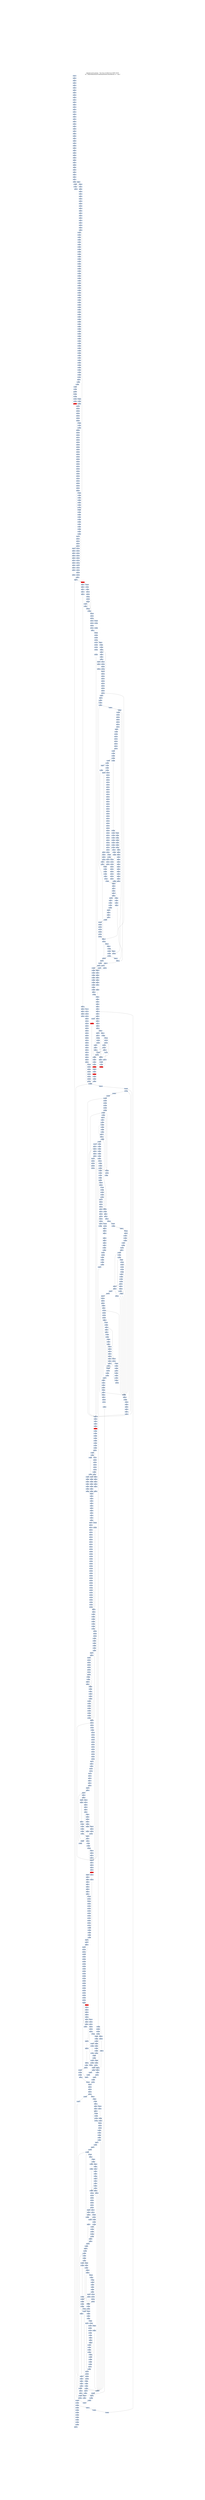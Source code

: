 digraph G {
node[shape=rectangle,style=filled,fillcolor=lightsteelblue,color=lightsteelblue]
bgcolor="transparent"
graph [label="Jakstab v0.8.4-devel   Tue Oct 22 08:02:25 CEST 2019\n-m ../Input/Real/linuxCommandsStatic/sha384sum -b --cpa i", labelloc=t, fontsize=35, pad=30]
"0x080907e9"[label="0x080907e9\n"];
"0x080907ef"[label="0x080907ef\n"];
"0x080907e3"[label="0x080907e3\n"];
"0x080907fb"[label="0x080907fb\n"];
"0x080907f5"[label="0x080907f5\n"];
"0x080907f7"[label="0x080907f7\n"];
"0x08090809"[label="0x08090809\n"];
"0x0809080b"[label="0x0809080b\n"];
"0x0809080f"[label="0x0809080f\n"];
"0x08090801"[label="0x08090801\n"];
"0x08090805"[label="0x08090805\n"];
"0x08090819"[label="0x08090819\n"];
"0x0809081d"[label="0x0809081d\n"];
"0x08090815"[label="0x08090815\n"];
"0x08090817"[label="0x08090817\n"];
"0x0809082d"[label="0x0809082d\n"];
"0x08090823"[label="0x08090823\n"];
"0x08090827"[label="0x08090827\n"];
"0x0809083c"[label="0x0809083c\n"];
"0x08090840"[label="0x08090840\n"];
"0x08090831"[label="0x08090831\n"];
"0x08090838"[label="0x08090838\n"];
"0x0809084b"[label="0x0809084b\n"];
"0x08063044"[label="0x08063044\n"];
"0x0806304d"[label="0x0806304d\n"];
"0x08090846"[label="0x08090846\n"];
"0x0806304c"[label="0x0806304c\n"];
"0x0806304a"[label="0x0806304a\n"];
"0x08063058"[label="0x08063058\n"];
"0x0809085b"[label="0x0809085b\n"];
"0x08063053"[label="0x08063053\n"];
"0x0809085f"[label="0x0809085f\n"];
"0x0806305f"[label="0x0806305f\n"];
"0x08063060"[label="0x08063060\n"];
"0x08090851"[label="0x08090851\n"];
"0x08090855"[label="0x08090855\n"];
"0x08063059"[label="0x08063059\n"];
"0x08090857"[label="0x08090857\n"];
"0x0809086b"[label="0x0809086b\n"];
"0x08090861"[label="0x08090861\n"];
"0x08090867"[label="0x08090867\n"];
"0x08090879"[label="0x08090879\n"];
"0x0809087b"[label="0x0809087b\n"];
"0x0809087d"[label="0x0809087d\n"];
"0x08090871"[label="0x08090871\n"];
"0x08090875"[label="0x08090875\n"];
"0x0809088b"[label="0x0809088b\n"];
"0x08090890"[label="0x08090890\n"];
"0x08090883"[label="0x08090883\n"];
"0x08090887"[label="0x08090887\n"];
"0x08090899"[label="0x08090899\n"];
"0x080b08a0"[label="0x080b08a0\n"];
"0x0809089d"[label="0x0809089d\n"];
"0x08090894"[label="0x08090894\n"];
"0x080b08aa"[label="0x080b08aa\n"];
"0x080908ad"[label="0x080908ad\n"];
"0x080b08af"[label="0x080b08af\n"];
"0x080b08a1"[label="0x080b08a1\n"];
"0x080908a3"[label="0x080908a3\n"];
"0x080908a8"[label="0x080908a8\n"];
"0x080b08a6"[label="0x080b08a6\n"];
"0x080908b9"[label="0x080908b9\n"];
"0x080b08b9"[label="0x080b08b9\n"];
"0x080b08bf"[label="0x080b08bf\n"];
"0x080908bd"[label="0x080908bd\n"];
"0x080908b2"[label="0x080908b2\n"];
"0x080b08b7"[label="0x080b08b7\n"];
"0x080908b7"[label="0x080908b7\n"];
"0x080b08b5"[label="0x080b08b5\n"];
"0x080908cc"[label="0x080908cc\n"];
"0x080b08c9"[label="0x080b08c9\n"];
"0x080b08ce"[label="0x080b08ce\n"];
"0x080b08c4"[label="0x080b08c4\n"];
"0x080908c2"[label="0x080908c2\n"];
"0x080b08c3"[label="0x080b08c3\n"];
"0x080b08c1"[label="0x080b08c1\n"];
"0x080b08c8"[label="0x080b08c8\n"];
"0x080908c7"[label="0x080908c7\n"];
"0x080908db"[label="0x080908db\n"];
"0x080908e0"[label="0x080908e0\n"];
"0x080908d1"[label="0x080908d1\n"];
"0x080908d5"[label="0x080908d5\n"];
"0x080908e9"[label="0x080908e9\n"];
"0x080908eb"[label="0x080908eb\n"];
"0x080908ef"[label="0x080908ef\n"];
"0x080908e5"[label="0x080908e5\n"];
"0x080908f9"[label="0x080908f9\n"];
"0x08090900"[label="0x08090900\n"];
"0x080908f1"[label="0x080908f1\n"];
"0x080908f5"[label="0x080908f5\n"];
"0x080908f7"[label="0x080908f7\n"];
"0x0809090f"[label="0x0809090f\n"];
"0x0806310f"[label="0x0806310f\n"];
"0x08090903"[label="0x08090903\n"];
"0x0806310b"[label="0x0806310b\n"];
"0x08090906"[label="0x08090906\n"];
"0x08090908"[label="0x08090908\n"];
"0x08063117"[label="0x08063117\n"];
"0x080b9120"[label="0x080b9120\n"];
"0x08063113"[label="0x08063113\n"];
"0x08090120"[label="0x08090120\n"];
"0x0806311f"[label="0x0806311f\n"];
"0x08090911"[label="0x08090911\n",fillcolor="red"];
"0x0806311e"[label="0x0806311e\n"];
"0x0806311a"[label="0x0806311a\n"];
"0x08063127"[label="0x08063127\n"];
"0x0809012c"[label="0x0809012c\n"];
"0x080b9129"[label="0x080b9129\n"];
"0x0809012b"[label="0x0809012b\n"];
"0x0809012e"[label="0x0809012e\n"];
"0x080b912f"[label="0x080b912f\n"];
"0x08063124"[label="0x08063124\n"];
"0x0806312f"[label="0x0806312f\n"];
"0x080b9124"[label="0x080b9124\n"];
"0x080b9123"[label="0x080b9123\n"];
"0x080b9122"[label="0x080b9122\n"];
"0x08090123"[label="0x08090123\n"];
"0x080b9121"[label="0x080b9121\n"];
"0x08090126"[label="0x08090126\n"];
"0x08090128"[label="0x08090128\n"];
"0x0806312a"[label="0x0806312a\n"];
"0x080b913c"[label="0x080b913c\n"];
"0x0809013a"[label="0x0809013a\n"];
"0x080b913a"[label="0x080b913a\n"];
"0x08063135"[label="0x08063135\n"];
"0x0809093b"[label="0x0809093b\n"];
"0x080b9140"[label="0x080b9140\n"];
"0x0809093e"[label="0x0809093e\n"];
"0x0809013d"[label="0x0809013d\n"];
"0x080b913e"[label="0x080b913e\n"];
"0x08063131"[label="0x08063131\n"];
"0x08090940"[label="0x08090940\n"];
"0x0809013f"[label="0x0809013f\n"];
"0x08090131"[label="0x08090131\n"];
"0x080b9132"[label="0x080b9132\n"];
"0x0806313e"[label="0x0806313e\n"];
"0x08090133"[label="0x08090133\n"];
"0x0806313b"[label="0x0806313b\n"];
"0x08090135"[label="0x08090135\n"];
"0x080b9136"[label="0x080b9136\n"];
"0x08090138"[label="0x08090138\n"];
"0x312d302e"[label="0x312d302e\n"];
"0x080b914b"[label="0x080b914b\n"];
"0x080b9149"[label="0x080b9149\n"];
"0x08063146"[label="0x08063146\n"];
"0x0809014b"[label="0x0809014b\n"];
"0x08063143"[label="0x08063143\n"];
"0x080b914f"[label="0x080b914f\n"];
"0x0809094d"[label="0x0809094d\n"];
"0x0809014d"[label="0x0809014d\n"];
"0x08063141"[label="0x08063141\n"];
"0x080b914d"[label="0x080b914d\n"];
"0x0809014f"[label="0x0809014f\n"];
"0x08090142"[label="0x08090142\n"];
"0x08090942"[label="0x08090942\n"];
"0x08090141"[label="0x08090141\n"];
"0x080b9143"[label="0x080b9143\n"];
"0x08062950"[label="0x08062950\n"];
"0x08090944"[label="0x08090944\n"];
"0x0806314d"[label="0x0806314d\n"];
"0x080b9147"[label="0x080b9147\n"];
"0x08090948"[label="0x08090948\n"];
"0x08063149"[label="0x08063149\n"];
"0x08090148"[label="0x08090148\n"];
"0x08063158"[label="0x08063158\n"];
"0x08090159"[label="0x08090159\n"];
"0x08063156"[label="0x08063156\n"];
"0x0809015b"[label="0x0809015b\n"];
"0x080b9159"[label="0x080b9159\n"];
"0x0809095b"[label="0x0809095b\n"];
"0x0809015e"[label="0x0809015e\n"];
"0x08062953"[label="0x08062953\n"];
"0x08063153"[label="0x08063153\n"];
"0x08062954"[label="0x08062954\n"];
"0x080b915e"[label="0x080b915e\n"];
"0x08090160"[label="0x08090160\n"];
"0x08090960"[label="0x08090960\n"];
"0x08062951"[label="0x08062951\n"];
"0x08062952"[label="0x08062952\n"];
"0x08090152"[label="0x08090152\n"];
"0x0806295f"[label="0x0806295f\n"];
"0x08090951"[label="0x08090951\n"];
"0x08090154"[label="0x08090154\n"];
"0x0806315d"[label="0x0806315d\n"];
"0x08090953"[label="0x08090953\n"];
"0x080b9151"[label="0x080b9151\n"];
"0x08090955"[label="0x08090955\n"];
"0x080b9157"[label="0x080b9157\n"];
"0x08062959"[label="0x08062959\n"];
"0x08090157"[label="0x08090157\n"];
"0x08063167"[label="0x08063167\n"];
"0x08062967"[label="0x08062967\n"];
"0x0809016a"[label="0x0809016a\n"];
"0x08062965"[label="0x08062965\n"];
"0x080b916a"[label="0x080b916a\n"];
"0x0809096c"[label="0x0809096c\n"];
"0x0809016b"[label="0x0809016b\n",fillcolor="red"];
"0x08063163"[label="0x08063163\n"];
"0x080b9170"[label="0x080b9170\n"];
"0x08090170"[label="0x08090170\n"];
"0x080b916d"[label="0x080b916d\n"];
"0x080b9164"[label="0x080b9164\n"];
"0x08062970"[label="0x08062970\n"];
"0x0806316d"[label="0x0806316d\n"];
"0x08090163"[label="0x08090163\n"];
"0x080b9161"[label="0x080b9161\n"];
"0x08090166"[label="0x08090166\n"];
"0x080b9166"[label="0x080b9166\n"];
"0x0806296a"[label="0x0806296a\n"];
"0x0806316a"[label="0x0806316a\n"];
"0x080b917c"[label="0x080b917c\n"];
"0x0809017a"[label="0x0809017a\n"];
"0x08062978"[label="0x08062978\n"];
"0x080b917a"[label="0x080b917a\n"];
"0x08062976"[label="0x08062976\n"];
"0x0809097d"[label="0x0809097d\n"];
"0x0809017d"[label="0x0809017d\n"];
"0x080b917e"[label="0x080b917e\n"];
"0x08090180"[label="0x08090180\n"];
"0x08063172"[label="0x08063172\n"];
"0x0809017f"[label="0x0809017f\n"];
"0x0806297f"[label="0x0806297f\n"];
"0x08090971"[label="0x08090971\n"];
"0x080b9172"[label="0x080b9172\n"];
"0x08090173"[label="0x08090173\n",fillcolor="red"];
"0x080b9178"[label="0x080b9178\n"];
"0x08090178"[label="0x08090178\n"];
"0x080b9176"[label="0x080b9176\n"];
"0x0806297a"[label="0x0806297a\n"];
"0x080b918c"[label="0x080b918c\n"];
"0x080b918b"[label="0x080b918b\n"];
"0x080b9189"[label="0x080b9189\n"];
"0x08062986"[label="0x08062986\n"];
"0x080b9190"[label="0x080b9190\n"];
"0x0809098e"[label="0x0809098e\n"];
"0x08062984"[label="0x08062984\n"];
"0x080b918f"[label="0x080b918f\n"];
"0x08090190"[label="0x08090190\n"];
"0x080b918e"[label="0x080b918e\n"];
"0x08062981"[label="0x08062981\n"];
"0x080b918d"[label="0x080b918d\n"];
"0x080b9184"[label="0x080b9184\n"];
"0x08090982"[label="0x08090982\n"];
"0x0806298f"[label="0x0806298f\n"];
"0x080b9182"[label="0x080b9182\n"];
"0x080b9187"[label="0x080b9187\n"];
"0x0806298c"[label="0x0806298c\n"];
"0x08062989"[label="0x08062989\n"];
"0x0809019a"[label="0x0809019a\n"];
"0x08062998"[label="0x08062998\n"];
"0x080b919a"[label="0x080b919a\n"];
"0x0809019c"[label="0x0809019c\n"];
"0x08062995"[label="0x08062995\n"];
"0x080b919f"[label="0x080b919f\n"];
"0x080901a0"[label="0x080901a0\n"];
"0x0809099f"[label="0x0809099f\n"];
"0x08062992"[label="0x08062992\n"];
"0x0806299f"[label="0x0806299f\n"];
"0x08090191"[label="0x08090191\n"];
"0x080b9192"[label="0x080b9192\n"];
"0x08090993"[label="0x08090993\n"];
"0x08090193"[label="0x08090193\n"];
"0x08090196"[label="0x08090196\n"];
"0x0806299c"[label="0x0806299c\n"];
"0x0806299a"[label="0x0806299a\n"];
"0x080901aa"[label="0x080901aa\n"];
"0x080b91ac"[label="0x080b91ac\n"];
"0x080b91aa"[label="0x080b91aa\n"];
"0x080629a6"[label="0x080629a6\n"];
"0x080901ab"[label="0x080901ab\n",fillcolor="red"];
"0x080b91b0"[label="0x080b91b0\n"];
"0x080629a4"[label="0x080629a4\n"];
"0x080901b0"[label="0x080901b0\n"];
"0x080629a2"[label="0x080629a2\n"];
"0x080901a2"[label="0x080901a2\n"];
"0x080629af"[label="0x080629af\n"];
"0x080909a4"[label="0x080909a4\n"];
"0x080b91a8"[label="0x080b91a8\n"];
"0x080629a9"[label="0x080629a9\n"];
"0x080901a7"[label="0x080901a7\n"];
"0x080b91a5"[label="0x080b91a5\n"];
"0x080b91bc"[label="0x080b91bc\n"];
"0x080629b8"[label="0x080629b8\n"];
"0x080909b9"[label="0x080909b9\n"];
"0x080b91ba"[label="0x080b91ba\n"];
"0x080901bb"[label="0x080901bb\n"];
"0x080b91c0"[label="0x080b91c0\n"];
"0x080629b1"[label="0x080629b1\n"];
"0x080901bf"[label="0x080901bf\n"];
"0x080b91b4"[label="0x080b91b4\n"];
"0x080629bf"[label="0x080629bf\n"];
"0x080909b4"[label="0x080909b4\n"];
"0x080629bd"[label="0x080629bd\n"];
"0x080901b3"[label="0x080901b3\n"];
"0x080901b6"[label="0x080901b6\n"];
"0x080b91b7"[label="0x080b91b7\n"];
"0x080901b5"[label="0x080901b5\n"];
"0x080629ba"[label="0x080629ba\n"];
"0x080901ca"[label="0x080901ca\n"];
"0x080629c8"[label="0x080629c8\n"];
"0x080909c9"[label="0x080909c9\n"];
"0x080901cc"[label="0x080901cc\n"];
"0x080b91c9"[label="0x080b91c9\n"];
"0x080b91d0"[label="0x080b91d0\n"];
"0x080909ce"[label="0x080909ce\n"];
"0x080629c2"[label="0x080629c2\n"];
"0x080629ce"[label="0x080629ce\n"];
"0x080901c3"[label="0x080901c3\n"];
"0x080901c6"[label="0x080901c6\n"];
"0x080629cc"[label="0x080629cc\n"];
"0x080b91c6"[label="0x080b91c6\n"];
"0x080b91dc"[label="0x080b91dc\n"];
"0x080629d7"[label="0x080629d7\n"];
"0x080629d5"[label="0x080629d5\n"];
"0x080909dc"[label="0x080909dc\n"];
"0x080b91d9"[label="0x080b91d9\n"];
"0x080629d3"[label="0x080629d3\n"];
"0x080b91dd"[label="0x080b91dd\n"];
"0x080629e0"[label="0x080629e0\n"];
"0x080b91d3"[label="0x080b91d3\n"];
"0x080901d1"[label="0x080901d1\n"];
"0x080629dd"[label="0x080629dd\n"];
"0x080901d4"[label="0x080901d4\n"];
"0x080b91d7"[label="0x080b91d7\n"];
"0x080901d5"[label="0x080901d5\n",fillcolor="red"];
"0x080629da"[label="0x080629da\n"];
"0x080629e6"[label="0x080629e6\n"];
"0x080b91e9"[label="0x080b91e9\n"];
"0x080629e3"[label="0x080629e3\n"];
"0x080909ed"[label="0x080909ed\n"];
"0x080b91ed"[label="0x080b91ed\n"];
"0x080b91e3"[label="0x080b91e3\n"];
"0x080909e1"[label="0x080909e1\n"];
"0x080b91e1"[label="0x080b91e1\n"];
"0x080629ec"[label="0x080629ec\n"];
"0x080b91e7"[label="0x080b91e7\n"];
"0x080629f7"[label="0x080629f7\n"];
"0x080b91fb"[label="0x080b91fb\n"];
"0x080909fe"[label="0x080909fe\n"];
"0x080b91ff"[label="0x080b91ff\n"];
"0x080629f4"[label="0x080629f4\n"];
"0x08090200"[label="0x08090200\n"];
"0x080b91fd"[label="0x080b91fd\n"];
"0x080629f2"[label="0x080629f2\n"];
"0x080629ff"[label="0x080629ff\n"];
"0x080909f2"[label="0x080909f2\n"];
"0x080b91f3"[label="0x080b91f3\n"];
"0x080b91f2"[label="0x080b91f2\n"];
"0x080b91f1"[label="0x080b91f1\n"];
"0x080b91f8"[label="0x080b91f8\n"];
"0x080629fc"[label="0x080629fc\n"];
"0x080629f9"[label="0x080629f9\n"];
"0x08062a05"[label="0x08062a05\n"];
"0x080b920a"[label="0x080b920a\n"];
"0x0809020e"[label="0x0809020e\n"];
"0x0809020d"[label="0x0809020d\n"];
"0x080b920f"[label="0x080b920f\n"];
"0x08090a0f"[label="0x08090a0f\n"];
"0x0809020f"[label="0x0809020f\n"];
"0x08062a0f"[label="0x08062a0f\n"];
"0x08090202"[label="0x08090202\n"];
"0x08090201"[label="0x08090201\n"];
"0x080b9201"[label="0x080b9201\n"];
"0x08090a03"[label="0x08090a03\n"];
"0x08062a09"[label="0x08062a09\n"];
"0x08090207"[label="0x08090207\n"];
"0x080b9205"[label="0x080b9205\n"];
"0x08062a18"[label="0x08062a18\n"];
"0x0809021c"[label="0x0809021c\n"];
"0x08062a16"[label="0x08062a16\n"];
"0x0809021e"[label="0x0809021e\n"];
"0x080b9220"[label="0x080b9220\n"];
"0x08062a14"[label="0x08062a14\n"];
"0x08090a20"[label="0x08090a20\n"];
"0x08090212"[label="0x08090212\n"];
"0x08090a14"[label="0x08090a14\n"];
"0x080b9211"[label="0x080b9211\n"];
"0x08062a1c"[label="0x08062a1c\n"];
"0x080b9217"[label="0x080b9217\n"];
"0x08090218"[label="0x08090218\n"];
"0x08062a1a"[label="0x08062a1a\n"];
"0x08062a27"[label="0x08062a27\n"];
"0x080b922b"[label="0x080b922b\n"];
"0x08062a25"[label="0x08062a25\n"];
"0x0809022b"[label="0x0809022b\n"];
"0x080b9230"[label="0x080b9230\n"];
"0x08062a22"[label="0x08062a22\n"];
"0x080b922d"[label="0x080b922d\n"];
"0x08062a2f"[label="0x08062a2f\n"];
"0x08090222"[label="0x08090222\n"];
"0x080b9224"[label="0x080b9224\n"];
"0x080b9222"[label="0x080b9222\n"];
"0x08090224"[label="0x08090224\n"];
"0x08090226"[label="0x08090226\n"];
"0x080b9228"[label="0x080b9228\n"];
"0x08062a2c"[label="0x08062a2c\n"];
"0x08090a25"[label="0x08090a25\n"];
"0x080b923c"[label="0x080b923c\n"];
"0x08090a3a"[label="0x08090a3a\n"];
"0x0809023a"[label="0x0809023a\n"];
"0x08062a37"[label="0x08062a37\n"];
"0x080b923a"[label="0x080b923a\n"];
"0x08090a3c"[label="0x08090a3c\n"];
"0x08062a35"[label="0x08062a35\n"];
"0x080b9240"[label="0x080b9240\n"];
"0x08090a3e"[label="0x08090a3e\n"];
"0x08090240"[label="0x08090240\n"];
"0x080b923e"[label="0x080b923e\n"];
"0x08062a32"[label="0x08062a32\n"];
"0x08062a3f"[label="0x08062a3f\n"];
"0x08090a31"[label="0x08090a31\n"];
"0x080b9233"[label="0x080b9233\n"];
"0x08090231"[label="0x08090231\n"];
"0x08090a34"[label="0x08090a34\n"];
"0x08090233"[label="0x08090233\n"];
"0x08090a36"[label="0x08090a36\n"];
"0x080b9237"[label="0x080b9237\n"];
"0x08090235"[label="0x08090235\n"];
"0x08062a39"[label="0x08062a39\n"];
"0x080b9235"[label="0x080b9235\n"];
"0x08062a48"[label="0x08062a48\n"];
"0x080b924b"[label="0x080b924b\n"];
"0x0809024c"[label="0x0809024c\n"];
"0x08062a43"[label="0x08062a43\n"];
"0x08090a4d"[label="0x08090a4d\n"];
"0x080b924f"[label="0x080b924f\n"];
"0x08090a50"[label="0x08090a50\n"];
"0x08090250"[label="0x08090250\n"];
"0x080b9244"[label="0x080b9244\n"];
"0x08090a41"[label="0x08090a41\n"];
"0x08090244"[label="0x08090244\n"];
"0x08090a43"[label="0x08090a43\n"];
"0x08090246"[label="0x08090246\n"];
"0x080b9248"[label="0x080b9248\n"];
"0x08062a4c"[label="0x08062a4c\n"];
"0x08090a47"[label="0x08090a47\n"];
"0x0809025a"[label="0x0809025a\n"];
"0x080b925c"[label="0x080b925c\n"];
"0x0809025e"[label="0x0809025e\n"];
"0x08062a54"[label="0x08062a54\n"];
"0x080b925e"[label="0x080b925e\n"];
"0x08090a52"[label="0x08090a52\n"];
"0x08090252"[label="0x08090252\n"];
"0x08090a51"[label="0x08090a51\n"];
"0x08090a54"[label="0x08090a54\n"];
"0x08090254"[label="0x08090254\n"];
"0x08090a53"[label="0x08090a53\n"];
"0x080b9251"[label="0x080b9251\n"];
"0x080b9257"[label="0x080b9257\n"];
"0x08062a5c"[label="0x08062a5c\n"];
"0x080b9269"[label="0x080b9269\n"];
"0x0809026e"[label="0x0809026e\n"];
"0x080b9270"[label="0x080b9270\n"];
"0x08062a61"[label="0x08062a61\n"];
"0x08090270"[label="0x08090270\n"];
"0x080b9264"[label="0x080b9264\n"];
"0x08090262"[label="0x08090262\n"];
"0x080b9261"[label="0x080b9261\n"];
"0x08090265"[label="0x08090265\n"];
"0x08062a69"[label="0x08062a69\n"];
"0x08090268"[label="0x08090268\n"];
"0x080b9266"[label="0x080b9266\n"];
"0x080b927b"[label="0x080b927b\n"];
"0x08061a75"[label="0x08061a75\n",fillcolor="red"];
"0x080b9280"[label="0x080b9280\n"];
"0x08062a74"[label="0x08062a74\n"];
"0x08090280"[label="0x08090280\n"];
"0x08061a72"[label="0x08061a72\n"];
"0x080b9273"[label="0x080b9273\n"];
"0x08090276"[label="0x08090276\n"];
"0x080b9278"[label="0x080b9278\n"];
"0x08062a7b"[label="0x08062a7b\n"];
"0x080b9276"[label="0x080b9276\n"];
"0x08090278"[label="0x08090278\n"];
"0x08062a86"[label="0x08062a86\n"];
"0x080b9290"[label="0x080b9290\n"];
"0x0809028d"[label="0x0809028d\n"];
"0x0809028f"[label="0x0809028f\n"];
"0x08062a90"[label="0x08062a90\n"];
"0x080b9283"[label="0x080b9283\n"];
"0x08090283"[label="0x08090283\n"];
"0x080b9288"[label="0x080b9288\n"];
"0x08062a8b"[label="0x08062a8b\n"];
"0x08090285"[label="0x08090285\n"];
"0x08062a89"[label="0x08062a89\n"];
"0x08090288"[label="0x08090288\n"];
"0x08062a97"[label="0x08062a97\n"];
"0x08062a95"[label="0x08062a95\n"];
"0x0809029b"[label="0x0809029b\n"];
"0x0809029e"[label="0x0809029e\n"];
"0x080b929e"[label="0x080b929e\n"];
"0x080902a0"[label="0x080902a0\n"];
"0x08062a9f"[label="0x08062a9f\n"];
"0x080b9294"[label="0x080b9294\n"];
"0x08090291"[label="0x08090291\n"];
"0x08090293"[label="0x08090293\n"];
"0x08062a9c"[label="0x08062a9c\n"];
"0x08090295"[label="0x08090295\n"];
"0x08062a99"[label="0x08062a99\n"];
"0x080b9296"[label="0x080b9296\n"];
"0x080902aa"[label="0x080902aa\n"];
"0x080b92ab"[label="0x080b92ab\n"];
"0x08062aa8"[label="0x08062aa8\n"];
"0x080b92a9"[label="0x080b92a9\n"];
"0x080902ae"[label="0x080902ae\n"];
"0x08062aa4"[label="0x08062aa4\n"];
"0x080b92ae"[label="0x080b92ae\n"];
"0x08062aa1"[label="0x08062aa1\n"];
"0x08062aaf"[label="0x08062aaf\n"];
"0x080b92a3"[label="0x080b92a3\n"];
"0x080902a4"[label="0x080902a4\n"];
"0x08062aac"[label="0x08062aac\n"];
"0x080902a8"[label="0x080902a8\n"];
"0x080902b9"[label="0x080902b9\n"];
"0x08062ab8"[label="0x08062ab8\n"];
"0x080b92bb"[label="0x080b92bb\n"];
"0x080b92ba"[label="0x080b92ba\n"];
"0x08062ab5"[label="0x08062ab5\n"];
"0x080b92b9"[label="0x080b92b9\n"];
"0x080b92c0"[label="0x080b92c0\n"];
"0x080902bd"[label="0x080902bd\n"];
"0x080902c0"[label="0x080902c0\n"];
"0x080b92b3"[label="0x080b92b3\n"];
"0x080902b4"[label="0x080902b4\n"];
"0x080b92b1"[label="0x080b92b1\n"];
"0x08062abe"[label="0x08062abe\n"];
"0x080b92b8"[label="0x080b92b8\n"];
"0x08062abb"[label="0x08062abb\n"];
"0x080b92b6"[label="0x080b92b6\n"];
"0x080b92b5"[label="0x080b92b5\n"];
"0x080902b7"[label="0x080902b7\n"];
"0x080b92cc"[label="0x080b92cc\n"];
"0x080b92ca"[label="0x080b92ca\n"];
"0x080632c5"[label="0x080632c5\n"];
"0x080902cc"[label="0x080902cc\n"];
"0x08062ac6"[label="0x08062ac6\n"];
"0x080902cb"[label="0x080902cb\n"];
"0x080b92d0"[label="0x080b92d0\n"];
"0x08062ac4"[label="0x08062ac4\n"];
"0x08062ac1"[label="0x08062ac1\n"];
"0x080902d0"[label="0x080902d0\n"];
"0x080632c2"[label="0x080632c2\n"];
"0x080b92c4"[label="0x080b92c4\n"];
"0x080902c6"[label="0x080902c6\n"];
"0x080b92c7"[label="0x080b92c7\n"];
"0x08062acc"[label="0x08062acc\n"];
"0x08062ac9"[label="0x08062ac9\n"];
"0x080902d9"[label="0x080902d9\n"];
"0x080b92db"[label="0x080b92db\n"];
"0x080902db"[label="0x080902db\n"];
"0x08062ad6"[label="0x08062ad6\n"];
"0x080902de"[label="0x080902de\n"];
"0x080b92e0"[label="0x080b92e0\n"];
"0x08062ad4"[label="0x08062ad4\n"];
"0x08062ad1"[label="0x08062ad1\n"];
"0x08062ae0"[label="0x08062ae0\n"];
"0x080902d3"[label="0x080902d3\n"];
"0x080b92d8"[label="0x080b92d8\n"];
"0x080902d5"[label="0x080902d5\n"];
"0x08062ad9"[label="0x08062ad9\n"];
"0x080902d7"[label="0x080902d7\n"];
"0x08062ae5"[label="0x08062ae5\n"];
"0x080902eb"[label="0x080902eb\n"];
"0x08062ae2"[label="0x08062ae2\n"];
"0x080b92ed"[label="0x080b92ed\n"];
"0x080902e1"[label="0x080902e1\n"];
"0x08062af0"[label="0x08062af0\n"];
"0x080902e4"[label="0x080902e4\n"];
"0x08062aed"[label="0x08062aed\n"];
"0x080902e6"[label="0x080902e6\n"];
"0x080b92e8"[label="0x080b92e8\n"];
"0x08062ae9"[label="0x08062ae9\n"];
"0x080902e8"[label="0x080902e8\n"];
"0x080902fb"[label="0x080902fb\n"];
"0x080902fd"[label="0x080902fd\n"];
"0x08062af2"[label="0x08062af2\n"];
"0x080902f1"[label="0x080902f1\n"];
"0x08062b00"[label="0x08062b00\n"];
"0x080902f5"[label="0x080902f5\n"];
"0x08062af9"[label="0x08062af9\n"];
"0x080902f7"[label="0x080902f7\n"];
"0x0809030c"[label="0x0809030c\n"];
"0x0809030b"[label="0x0809030b\n"];
"0x08062b06"[label="0x08062b06\n"];
"0x08062b04"[label="0x08062b04\n"];
"0x08090310"[label="0x08090310\n"];
"0x08062b10"[label="0x08062b10\n"];
"0x08090301"[label="0x08090301\n"];
"0x08062b0d"[label="0x08062b0d\n"];
"0x08090305"[label="0x08090305\n"];
"0x0809031a"[label="0x0809031a\n"];
"0x0809031c"[label="0x0809031c\n"];
"0x08062b16"[label="0x08062b16\n"];
"0x08062b13"[label="0x08062b13\n"];
"0x08090320"[label="0x08090320\n"];
"0x08062b1f"[label="0x08062b1f\n"];
"0x08062b20"[label="0x08062b20\n",fillcolor="red"];
"0x08062b1d"[label="0x08062b1d\n"];
"0x08090313"[label="0x08090313\n"];
"0x08062b1e"[label="0x08062b1e\n"];
"0x08062b1c"[label="0x08062b1c\n"];
"0x08090315"[label="0x08090315\n"];
"0x08090318"[label="0x08090318\n"];
"0x08062b27"[label="0x08062b27\n"];
"0x08090329"[label="0x08090329\n"];
"0x0809032b"[label="0x0809032b\n"];
"0x0809032d"[label="0x0809032d\n"];
"0x08062b24"[label="0x08062b24\n"];
"0x08062b21"[label="0x08062b21\n"];
"0x0809032f"[label="0x0809032f\n"];
"0x08062b2f"[label="0x08062b2f\n"];
"0x08090324"[label="0x08090324\n"];
"0x08062b2c"[label="0x08062b2c\n"];
"0x08062b2a"[label="0x08062b2a\n"];
"0x08090327"[label="0x08090327\n"];
"0x08062b38"[label="0x08062b38\n"];
"0x08062b33"[label="0x08062b33\n"];
"0x08090340"[label="0x08090340\n"];
"0x08062b31"[label="0x08062b31\n"];
"0x08090331"[label="0x08090331\n"];
"0x08062b3e"[label="0x08062b3e\n"];
"0x08090333"[label="0x08090333\n"];
"0x08090335"[label="0x08090335\n"];
"0x08090337"[label="0x08090337\n"];
"0x0809034b"[label="0x0809034b\n"];
"0x08062b43"[label="0x08062b43\n"];
"0x0809034e"[label="0x0809034e\n"];
"0x08090342"[label="0x08090342\n"];
"0x08062b50"[label="0x08062b50\n"];
"0x08090344"[label="0x08090344\n"];
"0x08062b4e"[label="0x08062b4e\n"];
"0x08090346"[label="0x08090346\n"];
"0x08062b4b"[label="0x08062b4b\n"];
"0x08090348"[label="0x08090348\n"];
"0x08062b49"[label="0x08062b49\n"];
"0x0809035a"[label="0x0809035a\n"];
"0x08062b57"[label="0x08062b57\n"];
"0x0809035c"[label="0x0809035c\n"];
"0x08062b53"[label="0x08062b53\n"];
"0x08090360"[label="0x08090360\n"];
"0x08090351"[label="0x08090351\n"];
"0x08090354"[label="0x08090354\n"];
"0x08090356"[label="0x08090356\n"];
"0x08062b5c"[label="0x08062b5c\n"];
"0x08090358"[label="0x08090358\n"];
"0x08062b5a"[label="0x08062b5a\n"];
"0x08090369"[label="0x08090369\n"];
"0x08062b68"[label="0x08062b68\n"];
"0x08062b65"[label="0x08062b65\n"];
"0x0809036b"[label="0x0809036b\n"];
"0x08062b62"[label="0x08062b62\n"];
"0x0809036f"[label="0x0809036f\n"];
"0x08062b6f"[label="0x08062b6f\n"];
"0x08090363"[label="0x08090363\n"];
"0x08090366"[label="0x08090366\n"];
"0x08062b6a"[label="0x08062b6a\n"];
"0x08090379"[label="0x08090379\n"];
"0x08062b74"[label="0x08062b74\n"];
"0x0809037f"[label="0x0809037f\n"];
"0x08062b7d"[label="0x08062b7d\n"];
"0x08090373"[label="0x08090373\n"];
"0x08090377"[label="0x08090377\n"];
"0x08062b7a"[label="0x08062b7a\n"];
"0x08062b83"[label="0x08062b83\n"];
"0x08090390"[label="0x08090390\n"];
"0x08090382"[label="0x08090382\n"];
"0x08090384"[label="0x08090384\n"];
"0x08090383"[label="0x08090383\n"];
"0x08062b8e"[label="0x08062b8e\n"];
"0x08090386"[label="0x08090386\n",fillcolor="red"];
"0x08062b8c"[label="0x08062b8c\n"];
"0x08090385"[label="0x08090385\n"];
"0x08062b89"[label="0x08062b89\n"];
"0x0809039b"[label="0x0809039b\n"];
"0x0809039d"[label="0x0809039d\n"];
"0x08062b94"[label="0x08062b94\n"];
"0x080923a0"[label="0x080923a0\n"];
"0x08062b91"[label="0x08062b91\n"];
"0x0809039f"[label="0x0809039f\n"];
"0x08062ba0"[label="0x08062ba0\n"];
"0x08090394"[label="0x08090394\n"];
"0x08062b9d"[label="0x08062b9d\n"];
"0x08090396"[label="0x08090396\n"];
"0x08090398"[label="0x08090398\n"];
"0x08062b9a"[label="0x08062b9a\n"];
"0x08062ba5"[label="0x08062ba5\n"];
"0x080903ab"[label="0x080903ab\n"];
"0x080903af"[label="0x080903af\n"];
"0x080903a2"[label="0x080903a2\n"];
"0x080903a4"[label="0x080903a4\n"];
"0x08062bae"[label="0x08062bae\n"];
"0x08062bac"[label="0x08062bac\n"];
"0x080903a7"[label="0x080903a7\n"];
"0x080903bb"[label="0x080903bb\n"];
"0x08069bb6"[label="0x08069bb6\n"];
"0x08069bb3"[label="0x08069bb3\n"];
"0x08062bb1"[label="0x08062bb1\n"];
"0x080903bf"[label="0x080903bf\n"];
"0x08062bc0"[label="0x08062bc0\n"];
"0x080903b6"[label="0x080903b6\n"];
"0x08062bc5"[label="0x08062bc5\n"];
"0x080b03d0"[label="0x080b03d0\n"];
"0x080903d0"[label="0x080903d0\n"];
"0x08062bd0"[label="0x08062bd0\n"];
"0x08062bcd"[label="0x08062bcd\n"];
"0x080903c3"[label="0x080903c3\n"];
"0x08062bcb"[label="0x08062bcb\n"];
"0x08062bcc"[label="0x08062bcc\n"];
"0x08062bca"[label="0x08062bca\n"];
"0x080903da"[label="0x080903da\n"];
"0x080903dc"[label="0x080903dc\n"];
"0x08062bd6"[label="0x08062bd6\n"];
"0x080903de"[label="0x080903de\n"];
"0x080903d2"[label="0x080903d2\n"];
"0x080903d4"[label="0x080903d4\n"];
"0x08062bde"[label="0x08062bde\n"];
"0x080903d6"[label="0x080903d6\n"];
"0x08062bdc"[label="0x08062bdc\n"];
"0x080b03d5"[label="0x080b03d5\n"];
"0x08062bda"[label="0x08062bda\n"];
"0x080903e9"[label="0x080903e9\n"];
"0x080903ec"[label="0x080903ec\n"];
"0x080903e2"[label="0x080903e2\n"];
"0x08062bed"[label="0x08062bed\n"];
"0x080903e6"[label="0x080903e6\n"];
"0x08062be9"[label="0x08062be9\n"];
"0x08062bf8"[label="0x08062bf8\n"];
"0x080903fb"[label="0x080903fb\n"];
"0x08062bf3"[label="0x08062bf3\n"];
"0x080903ff"[label="0x080903ff\n"];
"0x080903f2"[label="0x080903f2\n"];
"0x08062bff"[label="0x08062bff\n"];
"0x080903f4"[label="0x080903f4\n"];
"0x080903f6"[label="0x080903f6\n"];
"0x08090409"[label="0x08090409\n"];
"0x0809040b"[label="0x0809040b\n"];
"0x08062c06"[label="0x08062c06\n"];
"0x0809040d"[label="0x0809040d\n"];
"0x08090403"[label="0x08090403\n"];
"0x08062c0c"[label="0x08062c0c\n"];
"0x08090407"[label="0x08090407\n"];
"0x0809041a"[label="0x0809041a\n"];
"0x08062c17"[label="0x08062c17\n"];
"0x0809041c"[label="0x0809041c\n"];
"0x0809041e"[label="0x0809041e\n"];
"0x08062c13"[label="0x08062c13\n"];
"0x08090420"[label="0x08090420\n"];
"0x08062c1f"[label="0x08062c1f\n"];
"0x08090411"[label="0x08090411\n"];
"0x08090414"[label="0x08090414\n"];
"0x08090416"[label="0x08090416\n"];
"0x08062c19"[label="0x08062c19\n"];
"0x08090418"[label="0x08090418\n"];
"0x0809042a"[label="0x0809042a\n"];
"0x08062c27"[label="0x08062c27\n"];
"0x0809042c"[label="0x0809042c\n"];
"0x0809042e"[label="0x0809042e\n"];
"0x08062c24"[label="0x08062c24\n"];
"0x08062c21"[label="0x08062c21\n"];
"0x08090430"[label="0x08090430\n"];
"0x08090422"[label="0x08090422\n"];
"0x08062c2f"[label="0x08062c2f\n"];
"0x08062c2e"[label="0x08062c2e\n"];
"0x08062c2b"[label="0x08062c2b\n"];
"0x08090428"[label="0x08090428\n"];
"0x08062c29"[label="0x08062c29\n"];
"0x08062c37"[label="0x08062c37\n"];
"0x08090439"[label="0x08090439\n"];
"0x0809043c"[label="0x0809043c\n"];
"0x0809043e"[label="0x0809043e\n"];
"0x08062c34"[label="0x08062c34\n"];
"0x08090440"[label="0x08090440\n"];
"0x08090433"[label="0x08090433\n"];
"0x08062c3b"[label="0x08062c3b\n"];
"0x08090436"[label="0x08090436\n"];
"0x0809044a"[label="0x0809044a\n"];
"0x08062c46"[label="0x08062c46\n"];
"0x0809044e"[label="0x0809044e\n"];
"0x08062c44"[label="0x08062c44\n"];
"0x08090450"[label="0x08090450\n"];
"0x08062c41"[label="0x08062c41\n"];
"0x08062c50"[label="0x08062c50\n"];
"0x08090443"[label="0x08090443\n"];
"0x08062c4e"[label="0x08062c4e\n"];
"0x08090445"[label="0x08090445\n"];
"0x08062c4c"[label="0x08062c4c\n"];
"0x08062c55"[label="0x08062c55\n"];
"0x0809045b"[label="0x0809045b\n"];
"0x0809045f"[label="0x0809045f\n"];
"0x08090452"[label="0x08090452\n"];
"0x08062c60"[label="0x08062c60\n"];
"0x08090454"[label="0x08090454\n"];
"0x08062c5e"[label="0x08062c5e\n"];
"0x08062c5b"[label="0x08062c5b\n"];
"0x08090458"[label="0x08090458\n"];
"0x08090469"[label="0x08090469\n"];
"0x08062c66"[label="0x08062c66\n"];
"0x08090c6e"[label="0x08090c6e\n"];
"0x08062c64"[label="0x08062c64\n"];
"0x08090470"[label="0x08090470\n"];
"0x08062c70"[label="0x08062c70\n"];
"0x08090464"[label="0x08090464\n"];
"0x08090468"[label="0x08090468\n"];
"0x08062c6a"[label="0x08062c6a\n"];
"0x08090479"[label="0x08090479\n"];
"0x08062c78"[label="0x08062c78\n"];
"0x0809047b"[label="0x0809047b\n"];
"0x08062c76"[label="0x08062c76\n"];
"0x0809047d"[label="0x0809047d\n"];
"0x0809047f"[label="0x0809047f\n"];
"0x08062c72"[label="0x08062c72\n"];
"0x08090c72"[label="0x08090c72\n"];
"0x08062c7d"[label="0x08062c7d\n"];
"0x08090473"[label="0x08090473\n"];
"0x08090476"[label="0x08090476\n"];
"0x08090c78"[label="0x08090c78\n"];
"0x08062c88"[label="0x08062c88\n"];
"0x08062c86"[label="0x08062c86\n"];
"0x08062c83"[label="0x08062c83\n"];
"0x0809048d"[label="0x0809048d\n"];
"0x0809048f"[label="0x0809048f\n"];
"0x08090481"[label="0x08090481\n"];
"0x08062c8d"[label="0x08062c8d\n"];
"0x08090483"[label="0x08090483\n"];
"0x08090488"[label="0x08090488\n"];
"0x0809049a"[label="0x0809049a\n"];
"0x08062c98"[label="0x08062c98\n"];
"0x08062c96"[label="0x08062c96\n"];
"0x08062c93"[label="0x08062c93\n"];
"0x0809049e"[label="0x0809049e\n"];
"0x0809049d"[label="0x0809049d\n"];
"0x08090491"[label="0x08090491\n"];
"0x08062ca0"[label="0x08062ca0\n"];
"0x08090494"[label="0x08090494\n"];
"0x08090496"[label="0x08090496\n"];
"0x08062c9a"[label="0x08062c9a\n"];
"0x08062ca8"[label="0x08062ca8\n"];
"0x080904ab"[label="0x080904ab\n"];
"0x080904ae"[label="0x080904ae\n"];
"0x080914b0"[label="0x080914b0\n"];
"0x080904a2"[label="0x080904a2\n"];
"0x08062cb0"[label="0x08062cb0\n"];
"0x080904a7"[label="0x080904a7\n"];
"0x080904b9"[label="0x080904b9\n"];
"0x08062cb3"[label="0x08062cb3\n"];
"0x080904bd"[label="0x080904bd\n"];
"0x080914bd"[label="0x080914bd\n"];
"0x080914c0"[label="0x080914c0\n"];
"0x080904bf"[label="0x080904bf\n"];
"0x080914b2"[label="0x080914b2\n"];
"0x08062cbf"[label="0x08062cbf\n"];
"0x080904b1"[label="0x080904b1\n"];
"0x080914b1"[label="0x080914b1\n"];
"0x080904b3"[label="0x080904b3\n"];
"0x08062cb9"[label="0x08062cb9\n"];
"0x080914b7"[label="0x080914b7\n"];
"0x080914ca"[label="0x080914ca\n"];
"0x080904c9"[label="0x080904c9\n"];
"0x080914cc"[label="0x080914cc\n"];
"0x08062cc5"[label="0x08062cc5\n"];
"0x080914d0"[label="0x080914d0\n"];
"0x080904d0"[label="0x080904d0\n"];
"0x080914cf"[label="0x080914cf\n"];
"0x080904c2"[label="0x080904c2\n"];
"0x080914c6"[label="0x080914c6\n"];
"0x08062ccb"[label="0x08062ccb\n"];
"0x080914c8"[label="0x080914c8\n"];
"0x080904c8"[label="0x080904c8\n"];
"0x08062cd8"[label="0x08062cd8\n"];
"0x08062cd6"[label="0x08062cd6\n"];
"0x080904db"[label="0x080904db\n"];
"0x080904de"[label="0x080904de\n"];
"0x08062cd4"[label="0x08062cd4\n"];
"0x08062cd1"[label="0x08062cd1\n"];
"0x080904e0"[label="0x080904e0\n"];
"0x080914d1"[label="0x080914d1\n"];
"0x08062cdc"[label="0x08062cdc\n"];
"0x080904d5"[label="0x080904d5\n"];
"0x080904d8"[label="0x080904d8\n"];
"0x080914d8"[label="0x080914d8\n"];
"0x08062cda"[label="0x08062cda\n"];
"0x080904ea"[label="0x080904ea\n"];
"0x08062ce4"[label="0x08062ce4\n"];
"0x080904ed"[label="0x080904ed\n"];
"0x08062ce1"[label="0x08062ce1\n"];
"0x080904ef"[label="0x080904ef\n"];
"0x080904e4"[label="0x080904e4\n"];
"0x08062ced"[label="0x08062ced\n"];
"0x08062ce9"[label="0x08062ce9\n"];
"0x080904e8"[label="0x080904e8\n"];
"0x08062cf6"[label="0x08062cf6\n"];
"0x080904fb"[label="0x080904fb\n"];
"0x08062cf3"[label="0x08062cf3\n"];
"0x080904f1"[label="0x080904f1\n"];
"0x08062cfb"[label="0x08062cfb\n"];
"0x080904f5"[label="0x080904f5\n"];
"0x08062cf9"[label="0x08062cf9\n"];
"0x080904f7"[label="0x080904f7\n"];
"0x08062d07"[label="0x08062d07\n"];
"0x08062d05"[label="0x08062d05\n"];
"0x0809050d"[label="0x0809050d\n"];
"0x0809050f"[label="0x0809050f\n"];
"0x0808dd10"[label="0x0808dd10\n"];
"0x08062d02"[label="0x08062d02\n"];
"0x08090501"[label="0x08090501\n"];
"0x08062d0b"[label="0x08062d0b\n"];
"0x08090505"[label="0x08090505\n"];
"0x08090508"[label="0x08090508\n"];
"0x0808dd19"[label="0x0808dd19\n"];
"0x08090519"[label="0x08090519\n"];
"0x08062d18"[label="0x08062d18\n"];
"0x0809051c"[label="0x0809051c\n"];
"0x0809051b"[label="0x0809051b\n"];
"0x0808dd1f"[label="0x0808dd1f\n"];
"0x08062d11"[label="0x08062d11\n"];
"0x08090520"[label="0x08090520\n"];
"0x0808dd11"[label="0x0808dd11\n"];
"0x08090511"[label="0x08090511\n"];
"0x0808dd12"[label="0x0808dd12\n"];
"0x08062d20"[label="0x08062d20\n"];
"0x0808dd13"[label="0x0808dd13\n"];
"0x0808dd14"[label="0x0808dd14\n"];
"0x08090513"[label="0x08090513\n"];
"0x08062d1c"[label="0x08062d1c\n"];
"0x08090515"[label="0x08090515\n"];
"0x08090517"[label="0x08090517\n"];
"0x0809052a"[label="0x0809052a\n"];
"0x08062d28"[label="0x08062d28\n"];
"0x0809052c"[label="0x0809052c\n"];
"0x08062d26"[label="0x08062d26\n"];
"0x0808dd2c"[label="0x0808dd2c\n"];
"0x0809052e"[label="0x0809052e\n"];
"0x08090530"[label="0x08090530\n"];
"0x0808dd2f"[label="0x0808dd2f\n"];
"0x08062d2f"[label="0x08062d2f\n"];
"0x0808dd22"[label="0x0808dd22\n"];
"0x08090523"[label="0x08090523\n"];
"0x08062d2b"[label="0x08062d2b\n"];
"0x08090528"[label="0x08090528\n"];
"0x0808dd28"[label="0x0808dd28\n"];
"0x0808dd39"[label="0x0808dd39\n"];
"0x0809053c"[label="0x0809053c\n"];
"0x0808dd3b"[label="0x0808dd3b\n"];
"0x08062d35"[label="0x08062d35\n"];
"0x0809053e"[label="0x0809053e\n"];
"0x0808dd3d"[label="0x0808dd3d\n"];
"0x08062d34"[label="0x08062d34\n"];
"0x08062d31"[label="0x08062d31\n"];
"0x0808dd40"[label="0x0808dd40\n"];
"0x0808dd31"[label="0x0808dd31\n"];
"0x08090532"[label="0x08090532\n"];
"0x08065d40"[label="0x08065d40\n"];
"0x08062d40"[label="0x08062d40\n"];
"0x08090534"[label="0x08090534\n"];
"0x0808dd33"[label="0x0808dd33\n"];
"0x08062d3b"[label="0x08062d3b\n"];
"0x08062d3c"[label="0x08062d3c\n"];
"0x08090538"[label="0x08090538\n"];
"0x0808dd4a"[label="0x0808dd4a\n"];
"0x0808dd4c"[label="0x0808dd4c\n"];
"0x0809054b"[label="0x0809054b\n"];
"0x08062d43"[label="0x08062d43\n"];
"0x0808dd4e"[label="0x0808dd4e\n"];
"0x08065d41"[label="0x08065d41\n"];
"0x08062d41"[label="0x08062d41\n"];
"0x08090542"[label="0x08090542\n"];
"0x0808dd42"[label="0x0808dd42\n"];
"0x08090546"[label="0x08090546\n"];
"0x0808dd47"[label="0x0808dd47\n"];
"0x0809055a"[label="0x0809055a\n"];
"0x0808dd5a"[label="0x0808dd5a\n"];
"0x0808dd5c"[label="0x0808dd5c\n"];
"0x0808dd5f"[label="0x0808dd5f\n"];
"0x0809055f"[label="0x0809055f\n"];
"0x0808dd51"[label="0x0808dd51\n"];
"0x0808dd54"[label="0x0808dd54\n"];
"0x08090555"[label="0x08090555\n"];
"0x0808dd56"[label="0x0808dd56\n"];
"0x0808dd58"[label="0x0808dd58\n"];
"0x0808dd69"[label="0x0808dd69\n"];
"0x0804a565"[label="0x0804a565\n"];
"0x0804a566"[label="0x0804a566\n"];
"0x08090569"[label="0x08090569\n"];
"0x0809056b"[label="0x0809056b\n"];
"0x0809056e"[label="0x0809056e\n"];
"0x0804a562"[label="0x0804a562\n"];
"0x0808dd70"[label="0x0808dd70\n"];
"0x0808dd61"[label="0x0808dd61\n"];
"0x08090561"[label="0x08090561\n"];
"0x0808dd63"[label="0x0808dd63\n"];
"0x08090563"[label="0x08090563\n"];
"0x0804a569"[label="0x0804a569\n"];
"0x08090565"[label="0x08090565\n"];
"0x0808dd7a"[label="0x0808dd7a\n"];
"0x0809057c"[label="0x0809057c\n"];
"0x0808dd7b"[label="0x0808dd7b\n"];
"0x0808dd7c"[label="0x0808dd7c\n"];
"0x0809057e"[label="0x0809057e\n"];
"0x0808dd7d"[label="0x0808dd7d\n"];
"0x0808dd7e"[label="0x0808dd7e\n"];
"0x0808dd80"[label="0x0808dd80\n"];
"0x08090572"[label="0x08090572\n"];
"0x0808dd75"[label="0x0808dd75\n"];
"0x08090576"[label="0x08090576\n"];
"0x0808dd78"[label="0x0808dd78\n"];
"0x0808dd8b"[label="0x0808dd8b\n"];
"0x0808dd8e"[label="0x0808dd8e\n"];
"0x0809058d"[label="0x0809058d\n"];
"0x0809058f"[label="0x0809058f\n"];
"0x0808dd90"[label="0x0808dd90\n"];
"0x08090584"[label="0x08090584\n"];
"0x0808dd83"[label="0x0808dd83\n"];
"0x0808dd85"[label="0x0808dd85\n"];
"0x0808dd86"[label="0x0808dd86\n"];
"0x08090587"[label="0x08090587\n"];
"0x0809059a"[label="0x0809059a\n"];
"0x0808dd99"[label="0x0808dd99\n"];
"0x0808dd9a"[label="0x0808dd9a\n"];
"0x0809059c"[label="0x0809059c\n"];
"0x0808dd9b"[label="0x0808dd9b\n"];
"0x080c35a0"[label="0x080c35a0\n"];
"0x0809059f"[label="0x0809059f\n"];
"0x0808dda0"[label="0x0808dda0\n"];
"0x0808dd92"[label="0x0808dd92\n"];
"0x0808dd95"[label="0x0808dd95\n"];
"0x0808dd97"[label="0x0808dd97\n"];
"0x08090598"[label="0x08090598\n"];
"0x0808dd98"[label="0x0808dd98\n"];
"0x0808dda9"[label="0x0808dda9\n"];
"0x080c35af"[label="0x080c35af\n"];
"0x080905ac"[label="0x080905ac\n"];
"0x080c35ab"[label="0x080c35ab\n"];
"0x080905b0"[label="0x080905b0\n"];
"0x0808dda2"[label="0x0808dda2\n"];
"0x080c35a7"[label="0x080c35a7\n"];
"0x080905a3"[label="0x080905a3\n"];
"0x0808dda4"[label="0x0808dda4\n"];
"0x080905a6"[label="0x080905a6\n"];
"0x080c35a1"[label="0x080c35a1\n"];
"0x080c35a2"[label="0x080c35a2\n"];
"0x0808dda6"[label="0x0808dda6\n"];
"0x080c35a3"[label="0x080c35a3\n"];
"0x080905a8"[label="0x080905a8\n"];
"0x080c35a4"[label="0x080c35a4\n"];
"0x080c35bd"[label="0x080c35bd\n"];
"0x080905b9"[label="0x080905b9\n"];
"0x080c35b9"[label="0x080c35b9\n"];
"0x080c35bb"[label="0x080c35bb\n"];
"0x080905c0"[label="0x080905c0\n"];
"0x080c35b7"[label="0x080c35b7\n"];
"0x080905b4"[label="0x080905b4\n"];
"0x080905b6"[label="0x080905b6\n"];
"0x080c35b3"[label="0x080c35b3\n"];
"0x080905c9"[label="0x080905c9\n"];
"0x080c35ce"[label="0x080c35ce\n"];
"0x080c35d0"[label="0x080c35d0\n"];
"0x080905ce"[label="0x080905ce\n"];
"0x080c35c9"[label="0x080c35c9\n"];
"0x080905d0"[label="0x080905d0\n"];
"0x080905c2"[label="0x080905c2\n"];
"0x080c35c5"[label="0x080c35c5\n"];
"0x080c35c7"[label="0x080c35c7\n"];
"0x080905c5"[label="0x080905c5\n"];
"0x080c35c3"[label="0x080c35c3\n"];
"0x080905c7"[label="0x080905c7\n"];
"0x080c35de"[label="0x080c35de\n"];
"0x080c35e0"[label="0x080c35e0\n"];
"0x080c35da"[label="0x080c35da\n"];
"0x080905e0"[label="0x080905e0\n"];
"0x080c35dc"[label="0x080c35dc\n"];
"0x080905d2"[label="0x080905d2\n"];
"0x080c35d6"[label="0x080c35d6\n"];
"0x080905d4"[label="0x080905d4\n"];
"0x080c35d8"[label="0x080c35d8\n"];
"0x080905d6"[label="0x080905d6\n"];
"0x080c35d2"[label="0x080c35d2\n"];
"0x080905d8"[label="0x080905d8\n"];
"0x080c35d4"[label="0x080c35d4\n"];
"0x080905eb"[label="0x080905eb\n"];
"0x080c35f0"[label="0x080c35f0\n"];
"0x080905ee"[label="0x080905ee\n"];
"0x080c35e9"[label="0x080c35e9\n"];
"0x080c35ea"[label="0x080c35ea\n"];
"0x080c35eb"[label="0x080c35eb\n"];
"0x080905e2"[label="0x080905e2\n"];
"0x080c35e7"[label="0x080c35e7\n"];
"0x080905e4"[label="0x080905e4\n"];
"0x080c35e8"[label="0x080c35e8\n"];
"0x080905e6"[label="0x080905e6\n"];
"0x080c35e2"[label="0x080c35e2\n"];
"0x080905e8"[label="0x080905e8\n"];
"0x080c35e4"[label="0x080c35e4\n"];
"0x080905fb"[label="0x080905fb\n"];
"0x080c3600"[label="0x080c3600\n"];
"0x080905fd"[label="0x080905fd\n"];
"0x080c35fa"[label="0x080c35fa\n"];
"0x08090600"[label="0x08090600\n"];
"0x080905f1"[label="0x080905f1\n"];
"0x080905f4"[label="0x080905f4\n"];
"0x080c35f7"[label="0x080c35f7\n"];
"0x080905f6"[label="0x080905f6\n"];
"0x080c35f2"[label="0x080c35f2\n"];
"0x080905f8"[label="0x080905f8\n"];
"0x080c35f4"[label="0x080c35f4\n"];
"0x0809060c"[label="0x0809060c\n"];
"0x080c360f"[label="0x080c360f\n"];
"0x080c3609"[label="0x080c3609\n"];
"0x08090610"[label="0x08090610\n"];
"0x080c360b"[label="0x080c360b\n"];
"0x080c3607"[label="0x080c3607\n"];
"0x08090603"[label="0x08090603\n"];
"0x08090606"[label="0x08090606\n"];
"0x080c3602"[label="0x080c3602\n"];
"0x08090608"[label="0x08090608\n"];
"0x080c361d"[label="0x080c361d\n"];
"0x0809061a"[label="0x0809061a\n"];
"0x080c3619"[label="0x080c3619\n"];
"0x0809061e"[label="0x0809061e\n"];
"0x080c361b"[label="0x080c361b\n"];
"0x080c3615"[label="0x080c3615\n"];
"0x08090614"[label="0x08090614\n"];
"0x080c3611"[label="0x080c3611\n"];
"0x0806361c"[label="0x0806361c\n"];
"0x08063619"[label="0x08063619\n"];
"0x080c3613"[label="0x080c3613\n"];
"0x080c362f"[label="0x080c362f\n"];
"0x0809062b"[label="0x0809062b\n"];
"0x080c3629"[label="0x080c3629\n"];
"0x080c362b"[label="0x080c362b\n"];
"0x08090630"[label="0x08090630\n"];
"0x08090622"[label="0x08090622\n"];
"0x080c3625"[label="0x080c3625\n"];
"0x080c3627"[label="0x080c3627\n"];
"0x08090626"[label="0x08090626\n"];
"0x080c3621"[label="0x080c3621\n"];
"0x080c3623"[label="0x080c3623\n"];
"0x08090639"[label="0x08090639\n"];
"0x080c363f"[label="0x080c363f\n"];
"0x0809063b"[label="0x0809063b\n"];
"0x080c3639"[label="0x080c3639\n"];
"0x0809063d"[label="0x0809063d\n"];
"0x080c363b"[label="0x080c363b\n"];
"0x0809063f"[label="0x0809063f\n"];
"0x080c3635"[label="0x080c3635\n"];
"0x080c3637"[label="0x080c3637\n"];
"0x08090633"[label="0x08090633\n"];
"0x080c3631"[label="0x080c3631\n"];
"0x08090635"[label="0x08090635\n"];
"0x080c3633"[label="0x080c3633\n"];
"0x080c364d"[label="0x080c364d\n"];
"0x080c364f"[label="0x080c364f\n"];
"0x080c3649"[label="0x080c3649\n"];
"0x0809064d"[label="0x0809064d\n"];
"0x080c364b"[label="0x080c364b\n"];
"0x0809064f"[label="0x0809064f\n"];
"0x08090642"[label="0x08090642\n"];
"0x080c3647"[label="0x080c3647\n"];
"0x08090646"[label="0x08090646\n"];
"0x080c3641"[label="0x080c3641\n"];
"0x080c3643"[label="0x080c3643\n"];
"0x0809065a"[label="0x0809065a\n"];
"0x080c365e"[label="0x080c365e\n"];
"0x0809065e"[label="0x0809065e\n"];
"0x080c365a"[label="0x080c365a\n"];
"0x08090660"[label="0x08090660\n"];
"0x080c365c"[label="0x080c365c\n"];
"0x080c3655"[label="0x080c3655\n"];
"0x08090651"[label="0x08090651\n"];
"0x080c3657"[label="0x080c3657\n"];
"0x080c3651"[label="0x080c3651\n"];
"0x08090655"[label="0x08090655\n"];
"0x080c3653"[label="0x080c3653\n"];
"0x08090658"[label="0x08090658\n"];
"0x08090669"[label="0x08090669\n"];
"0x080c3670"[label="0x080c3670\n"];
"0x0809066d"[label="0x0809066d\n"];
"0x080c3665"[label="0x080c3665\n"];
"0x080c3661"[label="0x080c3661\n"];
"0x08090665"[label="0x08090665\n"];
"0x080c3662"[label="0x080c3662\n"];
"0x080c3663"[label="0x080c3663\n"];
"0x080c3664"[label="0x080c3664\n"];
"0x080c367d"[label="0x080c367d\n"];
"0x0809067a"[label="0x0809067a\n"];
"0x080c3680"[label="0x080c3680\n"];
"0x0809067e"[label="0x0809067e\n"];
"0x080c3679"[label="0x080c3679\n"];
"0x080c367a"[label="0x080c367a\n"];
"0x080c367b"[label="0x080c367b\n"];
"0x080c367c"[label="0x080c367c\n"];
"0x08090672"[label="0x08090672\n"];
"0x080c3676"[label="0x080c3676\n"];
"0x08090676"[label="0x08090676\n"];
"0x080c3672"[label="0x080c3672\n"];
"0x080c3674"[label="0x080c3674\n"];
"0x0809068a"[label="0x0809068a\n"];
"0x080c368d"[label="0x080c368d\n"];
"0x080c368e"[label="0x080c368e\n"];
"0x080c368f"[label="0x080c368f\n"];
"0x080c3690"[label="0x080c3690\n"];
"0x080c368a"[label="0x080c368a\n"];
"0x0809068d"[label="0x0809068d\n"];
"0x08090682"[label="0x08090682\n"];
"0x080c3686"[label="0x080c3686\n"];
"0x080c3688"[label="0x080c3688\n"];
"0x08090686"[label="0x08090686\n"];
"0x080c3682"[label="0x080c3682\n"];
"0x080c3684"[label="0x080c3684\n"];
"0x080c369e"[label="0x080c369e\n"];
"0x080c36a0"[label="0x080c36a0\n"];
"0x080c369a"[label="0x080c369a\n"];
"0x0809069f"[label="0x0809069f\n"];
"0x080c369c"[label="0x080c369c\n"];
"0x08090691"[label="0x08090691\n"];
"0x080c3698"[label="0x080c3698\n"];
"0x080c3691"[label="0x080c3691\n"];
"0x080906ac"[label="0x080906ac\n"];
"0x080c36b0"[label="0x080c36b0\n"];
"0x080c36a7"[label="0x080c36a7\n"];
"0x080c36a2"[label="0x080c36a2\n"];
"0x080906a7"[label="0x080906a7\n"];
"0x080906bb"[label="0x080906bb\n"];
"0x080906bf"[label="0x080906bf\n"];
"0x080906b1"[label="0x080906b1\n"];
"0x080906b3"[label="0x080906b3\n"];
"0x080c36b2"[label="0x080c36b2\n"];
"0x080906b7"[label="0x080906b7\n"];
"0x080c36b4"[label="0x080c36b4\n"];
"0x080906cb"[label="0x080906cb\n"];
"0x080906ce"[label="0x080906ce\n"];
"0x080906c1"[label="0x080906c1\n"];
"0x080906c4"[label="0x080906c4\n"];
"0x080906c6"[label="0x080906c6\n"];
"0x080906c8"[label="0x080906c8\n"];
"0x080906db"[label="0x080906db\n"];
"0x080906df"[label="0x080906df\n"];
"0x080906d1"[label="0x080906d1\n"];
"0x080906d4"[label="0x080906d4\n"];
"0x080906d6"[label="0x080906d6\n"];
"0x080906d8"[label="0x080906d8\n"];
"0x080906ea"[label="0x080906ea\n"];
"0x080906e2"[label="0x080906e2\n"];
"0x080906fa"[label="0x080906fa\n"];
"0x080906fc"[label="0x080906fc\n"];
"0x080906f1"[label="0x080906f1\n"];
"0x080906f6"[label="0x080906f6\n"];
"0x08090710"[label="0x08090710\n"];
"0x08090702"[label="0x08090702\n"];
"0x0809071d"[label="0x0809071d\n"];
"0x08090718"[label="0x08090718\n"];
"0x08090730"[label="0x08090730\n"];
"0x08090721"[label="0x08090721\n"];
"0x08048730"[label="0x08048730\n"];
"0x08048735"[label="0x08048735\n"];
"0x08048738"[label="0x08048738\n"];
"0x08048732"[label="0x08048732\n"];
"0x08048733"[label="0x08048733\n"];
"0x08090732"[label="0x08090732\n"];
"0x08090731"[label="0x08090731\n"];
"0x08090733"[label="0x08090733\n"];
"0x08048740"[label="0x08048740\n"];
"0x08048739"[label="0x08048739\n"];
"0x0804873a"[label="0x0804873a\n"];
"0x0804873b"[label="0x0804873b\n"];
"0x08090737"[label="0x08090737\n"];
"0x08048746"[label="0x08048746\n"];
"0x0804874d"[label="0x0804874d\n"];
"0x0804874c"[label="0x0804874c\n"];
"0x08048755"[label="0x08048755\n"];
"0x08048756"[label="0x08048756\n"];
"0x08048753"[label="0x08048753\n"];
"0x08048754"[label="0x08048754\n"];
"0x0804875d"[label="0x0804875d\n"];
"0x0804875c"[label="0x0804875c\n"];
"0x08048766"[label="0x08048766\n"];
"0x08048763"[label="0x08048763\n"];
"0x08048770"[label="0x08048770\n"];
"0x08062f7f"[label="0x08062f7f\n"];
"0x08048780"[label="0x08048780\n"];
"0x08062f88"[label="0x08062f88\n"];
"0x08062f85"[label="0x08062f85\n"];
"0x08048783"[label="0x08048783\n",fillcolor="red"];
"0x08062f8e"[label="0x08062f8e\n"];
"0x08062f93"[label="0x08062f93\n"];
"0x08062f91"[label="0x08062f91\n"];
"0x08062f9f"[label="0x08062f9f\n"];
"0x08062f99"[label="0x08062f99\n"];
"0x08062fa5"[label="0x08062fa5\n"];
"0x080907b0"[label="0x080907b0\n"];
"0x08062fad"[label="0x08062fad\n"];
"0x08062fa9"[label="0x08062fa9\n"];
"0x08062fb8"[label="0x08062fb8\n"];
"0x080907b9"[label="0x080907b9\n"];
"0x08062fb4"[label="0x08062fb4\n"];
"0x08062fb1"[label="0x08062fb1\n"];
"0x080907bf"[label="0x080907bf\n"];
"0x080907b2"[label="0x080907b2\n"];
"0x080907b1"[label="0x080907b1\n"];
"0x080907b4"[label="0x080907b4\n"];
"0x080907b3"[label="0x080907b3\n"];
"0x08062fb9"[label="0x08062fb9\n"];
"0x080907c9"[label="0x080907c9\n"];
"0x080907cd"[label="0x080907cd\n"];
"0x080907c2"[label="0x080907c2\n"];
"0x080907d9"[label="0x080907d9\n"];
"0x080907db"[label="0x080907db\n"];
"0x080907dd"[label="0x080907dd\n"];
"0x080907d3"[label="0x080907d3\n"];
"0x080907d7"[label="0x080907d7\n"];
"0x08061a75" -> "0x080b08af" [color="#000000"];
"0x08062ccb" -> "0x08062cd1" [color="#000000"];
"0x080904d8" -> "0x080904db" [color="#000000"];
"0x08062cb9" -> "0x08062cbf" [color="#000000"];
"0x080c35a0" -> "0x080c35a1" [color="#000000"];
"0x08062a3f" -> "0x08062a43" [color="#000000"];
"0x08090416" -> "0x08090440" [color="#000000"];
"0x08062ac1" -> "0x08062ac4" [color="#000000"];
"0x080b917a" -> "0x080b917c" [color="#000000"];
"0x0809055a" -> "0x0809055f" [color="#000000"];
"0x080c3639" -> "0x080c363b" [color="#000000"];
"0x0806312f" -> "0x08063131" [color="#000000"];
"0x08062f91" -> "0x08062f93" [color="#000000"];
"0x08090875" -> "0x08090879" [color="#000000"];
"0x08090133" -> "0x08090135" [color="#000000"];
"0x080903af" -> "0x080903b6" [color="#000000"];
"0x080b9276" -> "0x080b9278" [color="#000000"];
"0x080905c5" -> "0x080905c7" [color="#000000"];
"0x080629bf" -> "0x080629c2" [color="#000000"];
"0x08090494" -> "0x08090496" [color="#000000"];
"0x08090354" -> "0x08090356" [color="#000000"];
"0x08090561" -> "0x08090563" [color="#000000"];
"0x080902b7" -> "0x080902f1" [color="#000000"];
"0x080b92a3" -> "0x080b92a9" [color="#000000"];
"0x080c3649" -> "0x080c364b" [color="#000000"];
"0x08062c3b" -> "0x08062c41" [color="#000000"];
"0x08062f93" -> "0x08062f99" [color="#000000"];
"0x0809012c" -> "0x0809012e" [color="#000000"];
"0x080c36b0" -> "0x080c36b2" [color="#000000"];
"0x080c3691" -> "0x080b91f8" [color="#000000"];
"0x08062cda" -> "0x08062cdc" [color="#000000"];
"0x080903d4" -> "0x080903d6" [color="#000000"];
"0x08063124" -> "0x08063127" [color="#000000"];
"0x08090358" -> "0x0809035a" [color="#000000"];
"0x080b9248" -> "0x080b924b" [color="#000000"];
"0x080903a4" -> "0x080903a7" [color="#000000"];
"0x0808dd95" -> "0x0808dd97" [color="#000000"];
"0x08048739" -> "0x0804873a" [color="#000000"];
"0x080908ef" -> "0x080908f1" [color="#000000"];
"0x0808dd58" -> "0x0808dd5a" [color="#000000"];
"0x08062bdc" -> "0x08062bde" [color="#000000"];
"0x08062b13" -> "0x08062b16" [color="#000000"];
"0x080c3663" -> "0x080c3664" [color="#000000"];
"0x0806361c" -> "0x0808dd19" [color="#000000"];
"0x080907dd" -> "0x08090a4d" [color="#000000"];
"0x08062a90" -> "0x08062a95" [color="#000000"];
"0x080b9129" -> "0x080b912f" [color="#000000"];
"0x080c35eb" -> "0x080b91f8" [color="#000000"];
"0x080b9149" -> "0x080b914b" [color="#000000"];
"0x080905fb" -> "0x080905fd" [color="#000000"];
"0x08062c70" -> "0x08062c72" [color="#000000"];
"0x080b9211" -> "0x080b9217" [color="#000000"];
"0x08062b20" -> "0x08063124" [color="#000000"];
"0x080b9264" -> "0x080b9266" [color="#000000"];
"0x080b9149" -> "0x080b9140" [color="#000000"];
"0x080c35a4" -> "0x080c35a7" [color="#000000"];
"0x080908ad" -> "0x080908b2" [color="#000000"];
"0x08062b83" -> "0x08062a05" [color="#000000"];
"0x0808dd9a" -> "0x0808dd9b" [color="#000000"];
"0x080b08c8" -> "0x080b08c9" [color="#000000"];
"0x080904ab" -> "0x080904ae" [color="#000000"];
"0x08062bda" -> "0x08062bdc" [color="#000000"];
"0x080908bd" -> "0x080908c2" [color="#000000"];
"0x0809049e" -> "0x080904a2" [color="#000000"];
"0x080c3649" -> "0x080c3657" [color="#000000"];
"0x0808dd4c" -> "0x0808dd4e" [color="#000000"];
"0x08062b68" -> "0x08062ba5" [color="#000000"];
"0x080b9164" -> "0x080b9166" [color="#000000"];
"0x080901d4" -> "0x080901d5" [color="#000000"];
"0x0809016b" -> "0x080901a7" [color="#000000"];
"0x08062986" -> "0x08062989" [color="#000000"];
"0x08090871" -> "0x08090875" [color="#000000"];
"0x080903dc" -> "0x080903de" [color="#000000"];
"0x0809052e" -> "0x08090530" [color="#000000"];
"0x080c3664" -> "0x080c3665" [color="#000000"];
"0x0808dd97" -> "0x0808dd98" [color="#000000"];
"0x080b92ba" -> "0x080b92bb" [color="#000000"];
"0x08062bcd" -> "0x08062bd0" [color="#000000"];
"0x08090270" -> "0x08090276" [color="#000000"];
"0x0804874c" -> "0x0804874d" [color="#000000"];
"0x080c3647" -> "0x080c3649" [color="#000000"];
"0x08090508" -> "0x0809050d" [color="#000000"];
"0x08062a7b" -> "0x08062a86" [color="#000000"];
"0x080b922b" -> "0x080b922d" [color="#000000"];
"0x08062c44" -> "0x08062c72" [color="#000000"];
"0x0809041c" -> "0x0809041e" [color="#000000"];
"0x080b927b" -> "0x080b91dc" [color="#000000"];
"0x080c3607" -> "0x080c3609" [color="#000000"];
"0x08062d41" -> "0x08062d43" [color="#000000"];
"0x0809013f" -> "0x08090141" [color="#000000"];
"0x0806312a" -> "0x0806312f" [color="#000000"];
"0x080904c8" -> "0x080904c9" [color="#000000"];
"0x0806304d" -> "0x08063053" [color="#000000"];
"0x0809014d" -> "0x0809014f" [color="#000000"];
"0x080b08af" -> "0x080b08b5" [color="#000000"];
"0x08063167" -> "0x0806316a" [color="#000000"];
"0x0804a562" -> "0x0804a565" [color="#000000"];
"0x08090809" -> "0x0809080b" [color="#000000"];
"0x08062bc5" -> "0x08062bca" [color="#000000"];
"0x080c35af" -> "0x080c35b3" [color="#000000"];
"0x080905c9" -> "0x080905ce" [color="#000000"];
"0x0808dd56" -> "0x0808dd58" [color="#000000"];
"0x08090265" -> "0x08090268" [color="#000000"];
"0x080905ce" -> "0x080905d0" [color="#000000"];
"0x080b918c" -> "0x080b918d" [color="#000000"];
"0x08090226" -> "0x0809022b" [color="#000000"];
"0x080c3670" -> "0x080c3672" [color="#000000"];
"0x080907bf" -> "0x080907c2" [color="#000000"];
"0x080904db" -> "0x080904de" [color="#000000"];
"0x080b9184" -> "0x080b9187" [color="#000000"];
"0x0809064f" -> "0x08090651" [color="#000000"];
"0x080905fd" -> "0x08090600" [color="#000000"];
"0x08090894" -> "0x08090899" [color="#000000"];
"0x080b9237" -> "0x080b923a" [color="#000000"];
"0x0809059a" -> "0x080905a8" [color="#000000"];
"0x08062cf3" -> "0x08062cf6" [color="#000000"];
"0x08062981" -> "0x08062984" [color="#000000"];
"0x08090123" -> "0x08090126" [color="#000000"];
"0x08090731" -> "0x08090732" [color="#000000"];
"0x08062ad1" -> "0x08062ad4" [color="#000000"];
"0x080b913c" -> "0x080b914b" [color="#000000"];
"0x080908e9" -> "0x080908eb" [color="#000000"];
"0x08090373" -> "0x08090377" [color="#000000"];
"0x0809048f" -> "0x08090491" [color="#000000"];
"0x08090610" -> "0x08090614" [color="#000000"];
"0x0809030c" -> "0x08090310" [color="#000000"];
"0x08062c66" -> "0x08062c6a" [color="#000000"];
"0x08069bb3" -> "0x08069bb6" [color="#000000"];
"0x080901ab" -> "0x080903bb" [color="#000000"];
"0x08090254" -> "0x0809025a" [color="#000000"];
"0x08090718" -> "0x08090534" [color="#000000"];
"0x080906d4" -> "0x080906d6" [color="#000000"];
"0x08062a69" -> "0x08062a74" [color="#000000"];
"0x08048756" -> "0x0804875c" [color="#000000"];
"0x080c363b" -> "0x080c363f" [color="#000000"];
"0x0809065e" -> "0x08090608" [color="#000000"];
"0x080c367a" -> "0x080c367b" [color="#000000"];
"0x080909f2" -> "0x080909fe" [color="#000000"];
"0x08062cdc" -> "0x08062950" [color="#000000"];
"0x08090a34" -> "0x08090a4d" [color="#000000"];
"0x08090a3a" -> "0x08090a3c" [color="#000000"];
"0x0808dd40" -> "0x0808dd42" [color="#000000"];
"0x0809047b" -> "0x08090470" [color="#000000"];
"0x08062f8e" -> "0x08062f91" [color="#000000"];
"0x080904d0" -> "0x080904d5" [color="#000000"];
"0x0808dd69" -> "0x0808dd70" [color="#000000"];
"0x08062ac9" -> "0x08062acc" [color="#000000"];
"0x08090887" -> "0x0809088b" [color="#000000"];
"0x080905fb" -> "0x08090635" [color="#000000"];
"0x08062ce9" -> "0x08062ced" [color="#000000"];
"0x08062cd1" -> "0x08062cd4" [color="#000000"];
"0x080629b1" -> "0x080629b8" [color="#000000"];
"0x080905b4" -> "0x080905b6" [color="#000000"];
"0x0808dd11" -> "0x0808dd12" [color="#000000"];
"0x080908cc" -> "0x080908d1" [color="#000000"];
"0x08062c5b" -> "0x08062c5e" [color="#000000"];
"0x0809017f" -> "0x08090180" [color="#000000"];
"0x08062abb" -> "0x08062abe" [color="#000000"];
"0x080b08c1" -> "0x080b08c3" [color="#000000"];
"0x080902a4" -> "0x080902a8" [color="#000000"];
"0x080903f4" -> "0x080903f6" [color="#000000"];
"0x080b9170" -> "0x080b9172" [color="#000000"];
"0x0809032b" -> "0x0809032d" [color="#000000"];
"0x0809031a" -> "0x08090360" [color="#000000"];
"0x080b918e" -> "0x080b918f" [color="#000000"];
"0x0808dd7e" -> "0x080904a7" [color="#000000"];
"0x08090488" -> "0x0809048d" [color="#000000"];
"0x080906df" -> "0x080906e2" [color="#000000"];
"0x08048732" -> "0x08048733" [color="#000000"];
"0x080b92c0" -> "0x080b92c4" [color="#000000"];
"0x08062b5a" -> "0x08062b65" [color="#000000"];
"0x08048780" -> "0x08048783" [color="#000000"];
"0x08062a8b" -> "0x08062acc" [color="#000000"];
"0x080902e6" -> "0x080902e8" [color="#000000"];
"0x0809014d" -> "0x08090141" [color="#000000"];
"0x0809053e" -> "0x08090542" [color="#000000"];
"0x080904f1" -> "0x080904f5" [color="#000000"];
"0x0804873a" -> "0x0804873b" [color="#000000"];
"0x080906d8" -> "0x080906db" [color="#000000"];
"0x080906e2" -> "0x080906ea" [color="#000000"];
"0x08090476" -> "0x08090479" [color="#000000"];
"0x080b9280" -> "0x080b9283" [color="#000000"];
"0x080c35b3" -> "0x080c35b7" [color="#000000"];
"0x0809099f" -> "0x080909a4" [color="#000000"];
"0x080b9230" -> "0x080b9233" [color="#000000"];
"0x0809040b" -> "0x08090454" [color="#000000"];
"0x080b924b" -> "0x080b924f" [color="#000000"];
"0x08090646" -> "0x0809064d" [color="#000000"];
"0x080b9140" -> "0x080b9143" [color="#000000"];
"0x08090396" -> "0x08090398" [color="#000000"];
"0x08090126" -> "0x08090128" [color="#000000"];
"0x080906f6" -> "0x080906fa" [color="#000000"];
"0x080b917c" -> "0x080b9184" [color="#000000"];
"0x08090993" -> "0x0809099f" [color="#000000"];
"0x08090651" -> "0x08090655" [color="#000000"];
"0x08062fa9" -> "0x08062fad" [color="#000000"];
"0x08062d26" -> "0x08062d28" [color="#000000"];
"0x080b9220" -> "0x080b9222" [color="#000000"];
"0x080903d0" -> "0x080903d2" [color="#000000"];
"0x080908db" -> "0x080908e0" [color="#000000"];
"0x08090443" -> "0x08090464" [color="#000000"];
"0x08062b74" -> "0x08062b7a" [color="#000000"];
"0x080b91b4" -> "0x080b91b7" [color="#000000"];
"0x0809060c" -> "0x08090610" [color="#000000"];
"0x080909e1" -> "0x080909ed" [color="#000000"];
"0x08062ad4" -> "0x08062a90" [color="#000000"];
"0x080902f1" -> "0x080902f5" [color="#000000"];
"0x08062abe" -> "0x08062ac1" [color="#000000"];
"0x080c3621" -> "0x080c3623" [color="#000000"];
"0x08062f7f" -> "0x08062f85" [color="#000000"];
"0x080b92c4" -> "0x080b92c7" [color="#000000"];
"0x08090513" -> "0x08090515" [color="#000000"];
"0x080907cd" -> "0x080907d3" [color="#000000"];
"0x0809051c" -> "0x08090520" [color="#000000"];
"0x08090846" -> "0x0809084b" [color="#000000"];
"0x080906d6" -> "0x080906d8" [color="#000000"];
"0x08090940" -> "0x08090942" [color="#000000"];
"0x08063127" -> "0x0806312a" [color="#000000"];
"0x080903e6" -> "0x080903e9" [color="#000000"];
"0x08090855" -> "0x08090857" [color="#000000"];
"0x08090669" -> "0x0809066d" [color="#000000"];
"0x080c35b9" -> "0x080c35f0" [color="#000000"];
"0x080905e2" -> "0x080905fd" [color="#000000"];
"0x08062a9f" -> "0x08062ac6" [color="#000000"];
"0x08090710" -> "0x08090718" [color="#000000"];
"0x08090224" -> "0x08090240" [color="#000000"];
"0x080904de" -> "0x080904d0" [color="#000000"];
"0x080b9120" -> "0x080b9121" [color="#000000"];
"0x08090366" -> "0x08090369" [color="#000000"];
"0x080c3611" -> "0x080c3613" [color="#000000"];
"0x0809093e" -> "0x08090940" [color="#000000"];
"0x08090a43" -> "0x08090a47" [color="#000000"];
"0x08090131" -> "0x08090133" [color="#000000"];
"0x080908f1" -> "0x080908f5" [color="#000000"];
"0x0809017a" -> "0x0809017d" [color="#000000"];
"0x08090369" -> "0x08090310" [color="#000000"];
"0x08090283" -> "0x08090285" [color="#000000"];
"0x08063053" -> "0x08063058" [color="#000000"];
"0x08062976" -> "0x08062978" [color="#000000"];
"0x08090491" -> "0x08090494" [color="#000000"];
"0x080904fb" -> "0x08090501" [color="#000000"];
"0x080632c2" -> "0x080632c5" [color="#000000"];
"0x080b91e3" -> "0x080b91e7" [color="#000000"];
"0x08062d35" -> "0x08062d3b" [color="#000000"];
"0x0808dd90" -> "0x0808dd92" [color="#000000"];
"0x0808dd47" -> "0x0808dd4a" [color="#000000"];
"0x0809029e" -> "0x080902a0" [color="#000000"];
"0x080c36b4" -> "0x080c3674" [color="#000000"];
"0x0809035c" -> "0x08090360" [color="#000000"];
"0x080c368d" -> "0x080c368e" [color="#000000"];
"0x08063044" -> "0x0806304a" [color="#000000"];
"0x0806315d" -> "0x08063163" [color="#000000"];
"0x080b9211" -> "0x080b917e" [color="#000000"];
"0x08062aed" -> "0x08062af0" [color="#000000"];
"0x080c35a1" -> "0x080c35a2" [color="#000000"];
"0x080914bd" -> "0x080914c0" [color="#000000"];
"0x08062952" -> "0x08062953" [color="#000000"];
"0x0809024c" -> "0x08090250" [color="#000000"];
"0x08062b5a" -> "0x08062b5c" [color="#000000"];
"0x080b9290" -> "0x080b9294" [color="#000000"];
"0x080b92ab" -> "0x080b92ae" [color="#000000"];
"0x08090280" -> "0x08090283" [color="#000000"];
"0x0809067e" -> "0x08090682" [color="#000000"];
"0x08062954" -> "0x080632c2" [color="#000000"];
"0x0809052a" -> "0x08090561" [color="#000000"];
"0x080906c4" -> "0x080906c6" [color="#000000"];
"0x080c3657" -> "0x080c365a" [color="#000000"];
"0x080902cb" -> "0x080902cc" [color="#000000"];
"0x0809034e" -> "0x08090351" [color="#000000"];
"0x0808dd3b" -> "0x0808dd51" [color="#000000"];
"0x080901a0" -> "0x080901a2" [color="#000000"];
"0x080904de" -> "0x080904e0" [color="#000000"];
"0x0804873b" -> "0x08048763" [color="#000000"];
"0x08090614" -> "0x0809061a" [color="#000000"];
"0x080b91d3" -> "0x080b91d7" [color="#000000"];
"0x080907b9" -> "0x080907bf" [color="#000000"];
"0x0808dd85" -> "0x0808dd86" [color="#000000"];
"0x080b9228" -> "0x080b922b" [color="#000000"];
"0x080c3698" -> "0x080c369a" [color="#000000"];
"0x08090398" -> "0x0809039b" [color="#000000"];
"0x08062c8d" -> "0x08062c93" [color="#000000"];
"0x080b9123" -> "0x080b9124" [color="#000000"];
"0x080629fc" -> "0x080629ff" [color="#000000"];
"0x080906b3" -> "0x080906b7" [color="#000000"];
"0x080b91ba" -> "0x080b91bc" [color="#000000"];
"0x080914b1" -> "0x080914b2" [color="#000000"];
"0x0809050f" -> "0x08090511" [color="#000000"];
"0x080904c2" -> "0x080906f6" [color="#000000"];
"0x0806296a" -> "0x08062970" [color="#000000"];
"0x08090152" -> "0x08090154" [color="#000000"];
"0x0806297f" -> "0x08062981" [color="#000000"];
"0x0808dda6" -> "0x0808dda9" [color="#000000"];
"0x08090191" -> "0x08090193" [color="#000000"];
"0x0809047f" -> "0x08090481" [color="#000000"];
"0x08090386" -> "0x08062c8d" [color="#000000"];
"0x080b914b" -> "0x080b914d" [color="#000000"];
"0x080905ac" -> "0x080905b0" [color="#000000"];
"0x08062d0b" -> "0x08062d11" [color="#000000"];
"0x0808dd4c" -> "0x0808dd70" [color="#000000"];
"0x080907d9" -> "0x080907db" [color="#000000"];
"0x08063156" -> "0x08063158" [color="#000000"];
"0x0806314d" -> "0x08063153" [color="#000000"];
"0x080b92b9" -> "0x080b92ba" [color="#000000"];
"0x080c367b" -> "0x080c367c" [color="#000000"];
"0x0809041a" -> "0x08090445" [color="#000000"];
"0x080b9122" -> "0x080b9123" [color="#000000"];
"0x08062f93" -> "0x08062cd1" [color="#000000"];
"0x0806313e" -> "0x08063141" [color="#000000"];
"0x08062d43" -> "0x08090730" [color="#000000"];
"0x080903a2" -> "0x080903a4" [color="#000000"];
"0x080b9264" -> "0x080b9270" [color="#000000"];
"0x08062cd4" -> "0x08062cd6" [color="#000000"];
"0x080b91c0" -> "0x080b91c6" [color="#000000"];
"0x08090250" -> "0x08090252" [color="#000000"];
"0x08062a1c" -> "0x08062b16" [color="#000000"];
"0x08090390" -> "0x08090394" [color="#000000"];
"0x08090346" -> "0x08090360" [color="#000000"];
"0x080c35ea" -> "0x080c35eb" [color="#000000"];
"0x080b9143" -> "0x080b9147" [color="#000000"];
"0x08090951" -> "0x08090953" [color="#000000"];
"0x08062c24" -> "0x08062c27" [color="#000000"];
"0x08062fb1" -> "0x08062fb4" [color="#000000"];
"0x0809057c" -> "0x0809057e" [color="#000000"];
"0x080b91f3" -> "0x080c35a0" [color="#000000"];
"0x08090982" -> "0x0809098e" [color="#000000"];
"0x08090900" -> "0x08090903" [color="#000000"];
"0x08062c1f" -> "0x08062c21" [color="#000000"];
"0x08062cb3" -> "0x08062cb9" [color="#000000"];
"0x08090180" -> "0x080901a7" [color="#000000"];
"0x08048735" -> "0x08048738" [color="#000000"];
"0x08062a5c" -> "0x08062a61" [color="#000000"];
"0x08090565" -> "0x08090569" [color="#000000"];
"0x0804875c" -> "0x0804875d" [color="#000000"];
"0x080c35d4" -> "0x080c35d6" [color="#000000"];
"0x08062b24" -> "0x08062b27" [color="#000000"];
"0x08062bf3" -> "0x08048770" [color="#000000"];
"0x0806299f" -> "0x080629a2" [color="#000000"];
"0x08062d3c" -> "0x08062d40" [color="#000000"];
"0x080906f1" -> "0x08090655" [color="#000000"];
"0x08062984" -> "0x08062986" [color="#000000"];
"0x080c35f0" -> "0x080c35f2" [color="#000000"];
"0x08062c96" -> "0x08062c98" [color="#000000"];
"0x08090721" -> "0x08090534" [color="#000000"];
"0x08062a61" -> "0x08062a69" [color="#000000"];
"0x080b91ff" -> "0x080b9220" [color="#000000"];
"0x08062a16" -> "0x08062a18" [color="#000000"];
"0x08090360" -> "0x08090363" [color="#000000"];
"0x080905d4" -> "0x080905d6" [color="#000000"];
"0x08062ad9" -> "0x08062ae0" [color="#000000"];
"0x08090672" -> "0x08090676" [color="#000000"];
"0x08090520" -> "0x08090523" [color="#000000"];
"0x080b91fd" -> "0x080b91ff" [color="#000000"];
"0x080c3619" -> "0x080c361b" [color="#000000"];
"0x080904b9" -> "0x080904bd" [color="#000000"];
"0x080902b4" -> "0x080902b7" [color="#000000"];
"0x0806299c" -> "0x0806299f" [color="#000000"];
"0x0809052e" -> "0x08090561" [color="#000000"];
"0x080c3635" -> "0x080c3637" [color="#000000"];
"0x080905ee" -> "0x080905f1" [color="#000000"];
"0x08090128" -> "0x0809012b" [color="#000000"];
"0x080905f1" -> "0x080905f4" [color="#000000"];
"0x0809095b" -> "0x08090960" [color="#000000"];
"0x080c35e9" -> "0x080c35ea" [color="#000000"];
"0x080b92a3" -> "0x080b9184" [color="#000000"];
"0x080905a3" -> "0x080905a6" [color="#000000"];
"0x080901bb" -> "0x080901bf" [color="#000000"];
"0x080629f9" -> "0x080629fc" [color="#000000"];
"0x080c3641" -> "0x080c3643" [color="#000000"];
"0x0808dd5c" -> "0x0808dd5f" [color="#000000"];
"0x080b91d9" -> "0x080b91dc" [color="#000000"];
"0x08062a43" -> "0x08062a48" [color="#000000"];
"0x080c35da" -> "0x080c35dc" [color="#000000"];
"0x080914ca" -> "0x080914cc" [color="#000000"];
"0x0808dd4e" -> "0x0808dd51" [color="#000000"];
"0x0804875d" -> "0x08062bc0" [color="#000000"];
"0x08062ba0" -> "0x08062a05" [color="#000000"];
"0x08062b10" -> "0x08062b13" [color="#000000"];
"0x080905a6" -> "0x080905a8" [color="#000000"];
"0x0809081d" -> "0x08090823" [color="#000000"];
"0x08062970" -> "0x08062976" [color="#000000"];
"0x080b91d0" -> "0x080b91d3" [color="#000000"];
"0x08090384" -> "0x08090385" [color="#000000"];
"0x080b92c7" -> "0x080b92ca" [color="#000000"];
"0x080c35a2" -> "0x080c35a3" [color="#000000"];
"0x08062a4c" -> "0x08062a54" [color="#000000"];
"0x08090154" -> "0x08090157" [color="#000000"];
"0x080923a0" -> "0x08061a72" [color="#000000"];
"0x08090838" -> "0x0809083c" [color="#000000"];
"0x080905e4" -> "0x080905e6" [color="#000000"];
"0x080c3613" -> "0x080c3615" [color="#000000"];
"0x08090452" -> "0x0809040d" [color="#000000"];
"0x080903ec" -> "0x080903f2" [color="#000000"];
"0x0809058d" -> "0x0809058f" [color="#000000"];
"0x080c3651" -> "0x080c3653" [color="#000000"];
"0x08090445" -> "0x0809044a" [color="#000000"];
"0x080c36a7" -> "0x080c3674" [color="#000000"];
"0x080b9157" -> "0x080b9159" [color="#000000"];
"0x08090600" -> "0x08090603" [color="#000000"];
"0x080b08aa" -> "0x08061a72" [color="#000000"];
"0x08063153" -> "0x08063156" [color="#000000"];
"0x08090342" -> "0x08090344" [color="#000000"];
"0x0809057e" -> "0x08090584" [color="#000000"];
"0x08062bf8" -> "0x08062bff" [color="#000000"];
"0x08062fa5" -> "0x08062fa9" [color="#000000"];
"0x08090315" -> "0x08090318" [color="#000000"];
"0x080b9217" -> "0x080b9184" [color="#000000"];
"0x08090173" -> "0x080901a7" [color="#000000"];
"0x080c3684" -> "0x080c3686" [color="#000000"];
"0x08090163" -> "0x08090166" [color="#000000"];
"0x08090633" -> "0x080905fd" [color="#000000"];
"0x080c360f" -> "0x080c3611" [color="#000000"];
"0x080909a4" -> "0x080909b4" [color="#000000"];
"0x0809035a" -> "0x0809035c" [color="#000000"];
"0x0808dd33" -> "0x0808dd39" [color="#000000"];
"0x08090157" -> "0x08090160" [color="#000000"];
"0x08062c98" -> "0x08062c9a" [color="#000000"];
"0x08090142" -> "0x080901d1" [color="#000000"];
"0x080c3661" -> "0x080c3662" [color="#000000"];
"0x08062ca0" -> "0x08062ca8" [color="#000000"];
"0x080b91c9" -> "0x080b91d0" [color="#000000"];
"0x080c369a" -> "0x080c369c" [color="#000000"];
"0x080b923e" -> "0x080b9240" [color="#000000"];
"0x0809023a" -> "0x08090240" [color="#000000"];
"0x080c35f7" -> "0x080c35fa" [color="#000000"];
"0x08090318" -> "0x0809031a" [color="#000000"];
"0x0809028f" -> "0x08090291" [color="#000000"];
"0x08062b94" -> "0x08062b9a" [color="#000000"];
"0x08048738" -> "0x08048739" [color="#000000"];
"0x08090409" -> "0x0809040b" [color="#000000"];
"0x080908e0" -> "0x080908e5" [color="#000000"];
"0x08090440" -> "0x08090443" [color="#000000"];
"0x080902a0" -> "0x080902a4" [color="#000000"];
"0x080901b3" -> "0x080901b5" [color="#000000"];
"0x08062a9c" -> "0x08062a9f" [color="#000000"];
"0x08090414" -> "0x08090416" [color="#000000"];
"0x08090819" -> "0x0809081d" [color="#000000"];
"0x080903d2" -> "0x080903d4" [color="#000000"];
"0x08062b49" -> "0x08062b6a" [color="#000000"];
"0x08090c78" -> "0x0809095b" [color="#000000"];
"0x080b9189" -> "0x080b918b" [color="#000000"];
"0x08090324" -> "0x08090327" [color="#000000"];
"0x080b9222" -> "0x080b9201" [color="#000000"];
"0x080b92a9" -> "0x080b92ab" [color="#000000"];
"0x08048770" -> "0x08062bf8" [color="#000000"];
"0x08062a74" -> "0x08062a7b" [color="#000000"];
"0x080b9192" -> "0x080b919a" [color="#000000"];
"0x08063143" -> "0x08063146" [color="#000000"];
"0x0809080f" -> "0x08090815" [color="#000000"];
"0x080905b6" -> "0x080905b9" [color="#000000"];
"0x08062fb9" -> "0x08062950" [color="#000000"];
"0x08090a36" -> "0x08090a3a" [color="#000000"];
"0x080629dd" -> "0x080629e0" [color="#000000"];
"0x080b92d8" -> "0x080b92db" [color="#000000"];
"0x08090207" -> "0x0809020d" [color="#000000"];
"0x080901b0" -> "0x080901b3" [color="#000000"];
"0x08090416" -> "0x08090418" [color="#000000"];
"0x08063172" -> "0x08062ce9" [color="#000000"];
"0x0809047b" -> "0x0809047d" [color="#000000"];
"0x080903da" -> "0x080903dc" [color="#000000"];
"0x0809050f" -> "0x0809055a" [color="#000000"];
"0x080c367d" -> "0x080b91f8" [color="#000000"];
"0x080903bb" -> "0x080903bf" [color="#000000"];
"0x0809043e" -> "0x08090428" [color="#000000"];
"0x080907f5" -> "0x080907f7" [color="#000000"];
"0x08062aac" -> "0x08062aaf" [color="#000000"];
"0x08090346" -> "0x08090348" [color="#000000"];
"0x08048783" -> "0x080b9129" [color="#000000"];
"0x080902f5" -> "0x080902f7" [color="#000000"];
"0x080914c6" -> "0x080914c8" [color="#000000"];
"0x0809041e" -> "0x08090420" [color="#000000"];
"0x080c3627" -> "0x080c3629" [color="#000000"];
"0x08090906" -> "0x08090908" [color="#000000"];
"0x0808dd12" -> "0x0808dd13" [color="#000000"];
"0x080b929e" -> "0x080b92a3" [color="#000000"];
"0x08062ae5" -> "0x08062ae9" [color="#000000"];
"0x080904b3" -> "0x080904b9" [color="#000000"];
"0x08062b4e" -> "0x08062b50" [color="#000000"];
"0x08090682" -> "0x08090686" [color="#000000"];
"0x08048755" -> "0x08048756" [color="#000000"];
"0x0809064d" -> "0x0809064f" [color="#000000"];
"0x08090138" -> "0x08090178" [color="#000000"];
"0x080902d5" -> "0x080902d7" [color="#000000"];
"0x080914cc" -> "0x080914cf" [color="#000000"];
"0x08090382" -> "0x08090383" [color="#000000"];
"0x080902e4" -> "0x080902e6" [color="#000000"];
"0x080914cf" -> "0x080914d0" [color="#000000"];
"0x08090948" -> "0x0809094d" [color="#000000"];
"0x08062c44" -> "0x08062c46" [color="#000000"];
"0x08090276" -> "0x08090278" [color="#000000"];
"0x080b9187" -> "0x080b9189" [color="#000000"];
"0x08090517" -> "0x08090519" [color="#000000"];
"0x0809053c" -> "0x0809053e" [color="#000000"];
"0x080b08bf" -> "0x080b08c1" [color="#000000"];
"0x08090202" -> "0x08069bb3" [color="#000000"];
"0x08062989" -> "0x0806298c" [color="#000000"];
"0x080903f6" -> "0x08090293" [color="#000000"];
"0x080907d3" -> "0x080907d7" [color="#000000"];
"0x080b92e8" -> "0x080b92ed" [color="#000000"];
"0x08090528" -> "0x0809052a" [color="#000000"];
"0x08090861" -> "0x08090867" [color="#000000"];
"0x08062fb8" -> "0x08062fb9" [color="#000000"];
"0x080629f7" -> "0x080629f9" [color="#000000"];
"0x08090126" -> "0x08090170" [color="#000000"];
"0x080c3653" -> "0x080c3655" [color="#000000"];
"0x08090301" -> "0x08090305" [color="#000000"];
"0x080c362f" -> "0x080c3631" [color="#000000"];
"0x080629ec" -> "0x080629f2" [color="#000000"];
"0x080c35ab" -> "0x080c35af" [color="#000000"];
"0x08090840" -> "0x08090846" [color="#000000"];
"0x08062ad6" -> "0x08062ad9" [color="#000000"];
"0x080b92ae" -> "0x080b92b1" [color="#000000"];
"0x08090a4d" -> "0x08090a50" [color="#000000"];
"0x08090a20" -> "0x08090a25" [color="#000000"];
"0x080909b4" -> "0x080909b9" [color="#000000"];
"0x080629f2" -> "0x080629f4" [color="#000000"];
"0x080914d0" -> "0x080914d1" [color="#000000"];
"0x080b9151" -> "0x080b9280" [color="#000000"];
"0x080629c2" -> "0x08062b21" [color="#000000"];
"0x080c3600" -> "0x080c3602" [color="#000000"];
"0x080c35c7" -> "0x080c35c9" [color="#000000"];
"0x080c365c" -> "0x080c365e" [color="#000000"];
"0x0808dd92" -> "0x0808dd95" [color="#000000"];
"0x080632c5" -> "0x08062959" [color="#000000"];
"0x080906fa" -> "0x080906fc" [color="#000000"];
"0x08062a37" -> "0x08062a39" [color="#000000"];
"0x08062d40" -> "0x08062d41" [color="#000000"];
"0x0809061a" -> "0x0809061e" [color="#000000"];
"0x080902ae" -> "0x0809037f" [color="#000000"];
"0x0809058f" -> "0x0809059c" [color="#000000"];
"0x0808dd86" -> "0x080b08a0" [color="#000000"];
"0x0809039b" -> "0x0809039d" [color="#000000"];
"0x080c35de" -> "0x080c35e0" [color="#000000"];
"0x08062995" -> "0x08062998" [color="#000000"];
"0x080c3686" -> "0x080c3688" [color="#000000"];
"0x0809056e" -> "0x08090572" [color="#000000"];
"0x080c3637" -> "0x080c3639" [color="#000000"];
"0x08062a09" -> "0x08062b16" [color="#000000"];
"0x08090458" -> "0x0809045b" [color="#000000"];
"0x0809066d" -> "0x08090508" [color="#000000"];
"0x08062af2" -> "0x08062af9" [color="#000000"];
"0x0809029b" -> "0x0809029e" [color="#000000"];
"0x08062cf9" -> "0x08062d02" [color="#000000"];
"0x0806316a" -> "0x0806316d" [color="#000000"];
"0x08062a89" -> "0x08062a8b" [color="#000000"];
"0x08062af0" -> "0x08062ac1" [color="#000000"];
"0x08090598" -> "0x0809059a" [color="#000000"];
"0x08090331" -> "0x08090360" [color="#000000"];
"0x080b9136" -> "0x080b913a" [color="#000000"];
"0x0809052a" -> "0x0809052c" [color="#000000"];
"0x080905f6" -> "0x080905f8" [color="#000000"];
"0x0806296a" -> "0x08062b38" [color="#000000"];
"0x080b91fd" -> "0x080b9224" [color="#000000"];
"0x08062d07" -> "0x08062d0b" [color="#000000"];
"0x08090630" -> "0x08090633" [color="#000000"];
"0x0806311e" -> "0x0806311f" [color="#000000"];
"0x080909dc" -> "0x080909e1" [color="#000000"];
"0x080b9251" -> "0x080b91d0" [color="#000000"];
"0x080b920f" -> "0x080b9211" [color="#000000"];
"0x080b9278" -> "0x080b927b" [color="#000000"];
"0x080629a6" -> "0x080629a9" [color="#000000"];
"0x080908d5" -> "0x080908db" [color="#000000"];
"0x080b9121" -> "0x080b9122" [color="#000000"];
"0x08090505" -> "0x08090508" [color="#000000"];
"0x08062c2f" -> "0x080907b0" [color="#000000"];
"0x080c35e0" -> "0x080c35e2" [color="#000000"];
"0x08090369" -> "0x0809036b" [color="#000000"];
"0x080b9205" -> "0x080b920a" [color="#000000"];
"0x080629ff" -> "0x08062a05" [color="#000000"];
"0x080b91b7" -> "0x080b91ba" [color="#000000"];
"0x0809020f" -> "0x08090212" [color="#000000"];
"0x080b92b5" -> "0x080b92b6" [color="#000000"];
"0x08090857" -> "0x0809085b" [color="#000000"];
"0x080b91d7" -> "0x080b9257" [color="#000000"];
"0x080c364f" -> "0x080c3651" [color="#000000"];
"0x08062b74" -> "0x08062a05" [color="#000000"];
"0x0809054b" -> "0x08090555" [color="#000000"];
"0x08063163" -> "0x08063167" [color="#000000"];
"0x080c35ce" -> "0x080c35d0" [color="#000000"];
"0x0809045b" -> "0x0809045f" [color="#000000"];
"0x08090340" -> "0x08090342" [color="#000000"];
"0x08090224" -> "0x08090226" [color="#000000"];
"0x080629f4" -> "0x080629f7" [color="#000000"];
"0x0809068d" -> "0x08090691" [color="#000000"];
"0x08090363" -> "0x08090366" [color="#000000"];
"0x08090737" -> "0x08061a72" [color="#000000"];
"0x080902eb" -> "0x0809047f" [color="#000000"];
"0x080902d3" -> "0x080902d5" [color="#000000"];
"0x08090283" -> "0x08090293" [color="#000000"];
"0x08062b04" -> "0x08062b16" [color="#000000"];
"0x08090944" -> "0x08090948" [color="#000000"];
"0x080902d9" -> "0x080902f1" [color="#000000"];
"0x080907b3" -> "0x080907b4" [color="#000000"];
"0x08090481" -> "0x08090483" [color="#000000"];
"0x080c3662" -> "0x080c3663" [color="#000000"];
"0x08062959" -> "0x0806295f" [color="#000000"];
"0x0809013d" -> "0x08090160" [color="#000000"];
"0x08090a25" -> "0x08090a31" [color="#000000"];
"0x080903ab" -> "0x080903af" [color="#000000"];
"0x080b91ff" -> "0x080b9201" [color="#000000"];
"0x0809036f" -> "0x08090373" [color="#000000"];
"0x08090342" -> "0x08090360" [color="#000000"];
"0x080b91e9" -> "0x080b91ed" [color="#000000"];
"0x080906b1" -> "0x0809071d" [color="#000000"];
"0x080b917e" -> "0x080b9182" [color="#000000"];
"0x08062f9f" -> "0x08062cd1" [color="#000000"];
"0x0809019c" -> "0x080901a0" [color="#000000"];
"0x0809035a" -> "0x08090390" [color="#000000"];
"0x080c3633" -> "0x080c3635" [color="#000000"];
"0x0806313b" -> "0x0806313e" [color="#000000"];
"0x08062d11" -> "0x08062d18" [color="#000000"];
"0x08090576" -> "0x0809057c" [color="#000000"];
"0x080c35fa" -> "0x080c3698" [color="#000000"];
"0x08069bb6" -> "0x08090207" [color="#000000"];
"0x08090496" -> "0x0809049a" [color="#000000"];
"0x08090120" -> "0x08090123" [color="#000000"];
"0x08062c5e" -> "0x08062c60" [color="#000000"];
"0x08062c93" -> "0x08062c96" [color="#000000"];
"0x0809028d" -> "0x0809028f" [color="#000000"];
"0x0809068a" -> "0x0809068d" [color="#000000"];
"0x080908a8" -> "0x080908ad" [color="#000000"];
"0x080c35a7" -> "0x080c35ab" [color="#000000"];
"0x080b92ed" -> "0x080b91a5" [color="#000000"];
"0x0808dd14" -> "0x08063619" [color="#000000"];
"0x08090142" -> "0x080901a7" [color="#000000"];
"0x080903de" -> "0x080903e2" [color="#000000"];
"0x08090823" -> "0x08090827" [color="#000000"];
"0x08090270" -> "0x080903f2" [color="#000000"];
"0x08090584" -> "0x08090587" [color="#000000"];
"0x080902d7" -> "0x080902d9" [color="#000000"];
"0x08090159" -> "0x0809015b" [color="#000000"];
"0x08090587" -> "0x0809069f" [color="#000000"];
"0x08062ccb" -> "0x0806310b" [color="#000000"];
"0x08062ae2" -> "0x08062ae5" [color="#000000"];
"0x080906bf" -> "0x080906c1" [color="#000000"];
"0x080906fc" -> "0x08090534" [color="#000000"];
"0x08090268" -> "0x080903f2" [color="#000000"];
"0x08063158" -> "0x0806315d" [color="#000000"];
"0x08062bed" -> "0x08062bf3" [color="#000000"];
"0x0809040d" -> "0x08090411" [color="#000000"];
"0x080b08a6" -> "0x080b08aa" [color="#000000"];
"0x080906c6" -> "0x080906d8" [color="#000000"];
"0x080904c2" -> "0x080904c8" [color="#000000"];
"0x08062d28" -> "0x08062d2b" [color="#000000"];
"0x08090138" -> "0x0809013a" [color="#000000"];
"0x08090244" -> "0x08090246" [color="#000000"];
"0x0808dd54" -> "0x0808dd75" [color="#000000"];
"0x08062bca" -> "0x08062bcb" [color="#000000"];
"0x08062b1f" -> "0x08062b20" [color="#000000"];
"0x080908f9" -> "0x08090900" [color="#000000"];
"0x08090608" -> "0x0809060c" [color="#000000"];
"0x0806311a" -> "0x0806311e" [color="#000000"];
"0x0809040b" -> "0x0809040d" [color="#000000"];
"0x080904ae" -> "0x080904b1" [color="#000000"];
"0x08090152" -> "0x08090141" [color="#000000"];
"0x08090135" -> "0x08090138" [color="#000000"];
"0x0809063f" -> "0x08090642" [color="#000000"];
"0x08090305" -> "0x0809030b" [color="#000000"];
"0x080904e8" -> "0x08090534" [color="#000000"];
"0x0806297a" -> "0x0806297f" [color="#000000"];
"0x080c35dc" -> "0x080c35de" [color="#000000"];
"0x08090233" -> "0x08090235" [color="#000000"];
"0x08090702" -> "0x080904e0" [color="#000000"];
"0x080b91f2" -> "0x080b91f3" [color="#000000"];
"0x08090320" -> "0x08090324" [color="#000000"];
"0x080904ef" -> "0x080904f1" [color="#000000"];
"0x0809090f" -> "0x08090911" [color="#000000"];
"0x08062c17" -> "0x08062c19" [color="#000000"];
"0x0808dd4a" -> "0x0808dd4c" [color="#000000"];
"0x08062a97" -> "0x08062a99" [color="#000000"];
"0x08090178" -> "0x0809017a" [color="#000000"];
"0x08062b6a" -> "0x08062b6f" [color="#000000"];
"0x0809059a" -> "0x0809059c" [color="#000000"];
"0x080907b0" -> "0x080907b1" [color="#000000"];
"0x080c35d8" -> "0x080c35da" [color="#000000"];
"0x08090428" -> "0x0809042a" [color="#000000"];
"0x08090235" -> "0x0809023a" [color="#000000"];
"0x08090851" -> "0x08090855" [color="#000000"];
"0x0808dd83" -> "0x0808dd85" [color="#000000"];
"0x08090955" -> "0x0809095b" [color="#000000"];
"0x08090464" -> "0x08090468" [color="#000000"];
"0x080906ea" -> "0x080906f1" [color="#000000"];
"0x08062b2a" -> "0x08062b2c" [color="#000000"];
"0x080902cc" -> "0x080902d0" [color="#000000"];
"0x080c35a3" -> "0x080c35a4" [color="#000000"];
"0x080c3655" -> "0x080c36b0" [color="#000000"];
"0x08062f88" -> "0x08062f8e" [color="#000000"];
"0x08090a3c" -> "0x08090a3e" [color="#000000"];
"0x080907e9" -> "0x080907ef" [color="#000000"];
"0x080b9266" -> "0x080b9269" [color="#000000"];
"0x0808dd63" -> "0x0808dd69" [color="#000000"];
"0x08090379" -> "0x0809037f" [color="#000000"];
"0x080905d6" -> "0x080905d8" [color="#000000"];
"0x08090193" -> "0x08090196" [color="#000000"];
"0x080b9132" -> "0x080b9136" [color="#000000"];
"0x08090532" -> "0x08090520" [color="#000000"];
"0x080c35e7" -> "0x080c35e8" [color="#000000"];
"0x080629b8" -> "0x080629ba" [color="#000000"];
"0x080629bd" -> "0x080629bf" [color="#000000"];
"0x08062c19" -> "0x08062c1f" [color="#000000"];
"0x080903a7" -> "0x080903ab" [color="#000000"];
"0x08062af9" -> "0x08062b00" [color="#000000"];
"0x08090379" -> "0x0809024c" [color="#000000"];
"0x080908b9" -> "0x080908bd" [color="#000000"];
"0x08062b27" -> "0x08062b2a" [color="#000000"];
"0x08090532" -> "0x08090534" [color="#000000"];
"0x080c36a0" -> "0x080c3674" [color="#000000"];
"0x080b9233" -> "0x080b9235" [color="#000000"];
"0x080903c3" -> "0x08090240" [color="#000000"];
"0x08063135" -> "0x0806313b" [color="#000000"];
"0x08062a39" -> "0x08062a3f" [color="#000000"];
"0x08062b20" -> "0x08062ce1" [color="#000000"];
"0x08062c41" -> "0x08062c44" [color="#000000"];
"0x08062d2b" -> "0x08062d2f" [color="#000000"];
"0x0809063b" -> "0x0809063d" [color="#000000"];
"0x08063141" -> "0x08063149" [color="#000000"];
"0x08090190" -> "0x08090191" [color="#000000"];
"0x080905eb" -> "0x080905ee" [color="#000000"];
"0x08062b1c" -> "0x08062b1d" [color="#000000"];
"0x08090240" -> "0x08090244" [color="#000000"];
"0x08062bac" -> "0x08062b6a" [color="#000000"];
"0x080901c3" -> "0x080901c6" [color="#000000"];
"0x080906a7" -> "0x080905b0" [color="#000000"];
"0x08090563" -> "0x08090534" [color="#000000"];
"0x080c35b7" -> "0x080c35b9" [color="#000000"];
"0x08048763" -> "0x08048766" [color="#000000"];
"0x080b91e1" -> "0x080b91e3" [color="#000000"];
"0x080914c8" -> "0x080914ca" [color="#000000"];
"0x080629ec" -> "0x08062b16" [color="#000000"];
"0x080914d1" -> "0x08062c7d" [color="#000000"];
"0x08062cf9" -> "0x08062cfb" [color="#000000"];
"0x08090542" -> "0x08090546" [color="#000000"];
"0x0809062b" -> "0x08090630" [color="#000000"];
"0x080b919a" -> "0x080b919f" [color="#000000"];
"0x08062b49" -> "0x08062b4b" [color="#000000"];
"0x08062be9" -> "0x08062bed" [color="#000000"];
"0x080c35c3" -> "0x080c35c5" [color="#000000"];
"0x08062ba5" -> "0x08062bac" [color="#000000"];
"0x080629af" -> "0x080629b1" [color="#000000"];
"0x08090569" -> "0x0809056b" [color="#000000"];
"0x080906d1" -> "0x080906d4" [color="#000000"];
"0x08062aa4" -> "0x08062aa8" [color="#000000"];
"0x0804a566" -> "0x0804a569" [color="#000000"];
"0x0809069f" -> "0x080906a7" [color="#000000"];
"0x0806304a" -> "0x0806304c" [color="#000000"];
"0x080b9288" -> "0x080b9166" [color="#000000"];
"0x0808dd98" -> "0x0808dd99" [color="#000000"];
"0x08062ca8" -> "0x08062cb0" [color="#000000"];
"0x080629c2" -> "0x080629c8" [color="#000000"];
"0x080904c9" -> "0x080904d0" [color="#000000"];
"0x080905a6" -> "0x08090598" [color="#000000"];
"0x0808dd5a" -> "0x0808dd5c" [color="#000000"];
"0x08062d05" -> "0x08062d07" [color="#000000"];
"0x080905e0" -> "0x080905e2" [color="#000000"];
"0x08090278" -> "0x08090285" [color="#000000"];
"0x08090394" -> "0x08090396" [color="#000000"];
"0x080b918d" -> "0x080b918e" [color="#000000"];
"0x080b9224" -> "0x080b9228" [color="#000000"];
"0x08090517" -> "0x08090534" [color="#000000"];
"0x0809017d" -> "0x0809013a" [color="#000000"];
"0x080904bd" -> "0x080904bf" [color="#000000"];
"0x080905f6" -> "0x080905e0" [color="#000000"];
"0x08090468" -> "0x08090469" [color="#000000"];
"0x0806311f" -> "0x08062950" [color="#000000"];
"0x08090903" -> "0x08090906" [color="#000000"];
"0x08090246" -> "0x0809024c" [color="#000000"];
"0x08048754" -> "0x08048755" [color="#000000"];
"0x080b91c0" -> "0x080b9257" [color="#000000"];
"0x08090407" -> "0x08090409" [color="#000000"];
"0x080904b1" -> "0x080904b3" [color="#000000"];
"0x08090268" -> "0x0809026e" [color="#000000"];
"0x080c369e" -> "0x080c36a0" [color="#000000"];
"0x0809084b" -> "0x08090851" [color="#000000"];
"0x080c369a" -> "0x080c36a2" [color="#000000"];
"0x080c3655" -> "0x080c3657" [color="#000000"];
"0x080904f5" -> "0x08090534" [color="#000000"];
"0x0809015e" -> "0x08090160" [color="#000000"];
"0x080906db" -> "0x080906df" [color="#000000"];
"0x080b9257" -> "0x080b925c" [color="#000000"];
"0x080907b4" -> "0x0804a566" [color="#000000"];
"0x080b91b0" -> "0x080b91b4" [color="#000000"];
"0x080905e8" -> "0x080905eb" [color="#000000"];
"0x080b92e0" -> "0x080b92e8" [color="#000000"];
"0x08062c72" -> "0x08062c76" [color="#000000"];
"0x08090344" -> "0x08090346" [color="#000000"];
"0x08090295" -> "0x080903d0" [color="#000000"];
"0x080629e6" -> "0x080629ec" [color="#000000"];
"0x0808dd31" -> "0x0808dd33" [color="#000000"];
"0x080905f4" -> "0x080905f6" [color="#000000"];
"0x080904e0" -> "0x080904e4" [color="#000000"];
"0x080908f5" -> "0x080908f7" [color="#000000"];
"0x0808dd8b" -> "0x0808dd8e" [color="#000000"];
"0x080b08a1" -> "0x080b08a6" [color="#000000"];
"0x0809045f" -> "0x0809039f" [color="#000000"];
"0x08048740" -> "0x08048746" [color="#000000"];
"0x080c364d" -> "0x080c364f" [color="#000000"];
"0x08062992" -> "0x08062995" [color="#000000"];
"0x08062c88" -> "0x08090200" [color="#000000"];
"0x08090479" -> "0x0809047b" [color="#000000"];
"0x08062b2c" -> "0x08062b2f" [color="#000000"];
"0x080904a2" -> "0x0808dd10" [color="#000000"];
"0x08062b1d" -> "0x08062b1e" [color="#000000"];
"0x0809032d" -> "0x0809032f" [color="#000000"];
"0x08062a99" -> "0x08062a9c" [color="#000000"];
"0x080914ca" -> "0x080914d8" [color="#000000"];
"0x080906c1" -> "0x080906c4" [color="#000000"];
"0x080b08c4" -> "0x0808dd8b" [color="#000000"];
"0x080c361b" -> "0x080c361d" [color="#000000"];
"0x0808dd3d" -> "0x0808dd40" [color="#000000"];
"0x08062a2c" -> "0x08062a2f" [color="#000000"];
"0x08090906" -> "0x0809093b" [color="#000000"];
"0x080b91a8" -> "0x080b91aa" [color="#000000"];
"0x0808dd7d" -> "0x0808dd7e" [color="#000000"];
"0x08062ced" -> "0x08062cf3" [color="#000000"];
"0x080b9176" -> "0x080b9178" [color="#000000"];
"0x08065d41" -> "0x08048780" [color="#000000"];
"0x08048753" -> "0x08048754" [color="#000000"];
"0x080c3651" -> "0x080c36b0" [color="#000000"];
"0x080b9270" -> "0x080b9273" [color="#000000"];
"0x080c365a" -> "0x080c365c" [color="#000000"];
"0x0809042a" -> "0x0809042c" [color="#000000"];
"0x0809065a" -> "0x0809065e" [color="#000000"];
"0x0808dd56" -> "0x0808dda0" [color="#000000"];
"0x08062b50" -> "0x08062b53" [color="#000000"];
"0x08062f85" -> "0x08062f88" [color="#000000"];
"0x0808dd80" -> "0x0808dd83" [color="#000000"];
"0x080b915e" -> "0x080b9161" [color="#000000"];
"0x08062d20" -> "0x08062d26" [color="#000000"];
"0x08062c4e" -> "0x08062c50" [color="#000000"];
"0x08063619" -> "0x0806361c" [color="#000000"];
"0x08090a3e" -> "0x08090a41" [color="#000000"];
"0x08090246" -> "0x0809037f" [color="#000000"];
"0x080b9151" -> "0x080b9157" [color="#000000"];
"0x0809059f" -> "0x080905a3" [color="#000000"];
"0x08062b62" -> "0x08062b65" [color="#000000"];
"0x08090351" -> "0x08090354" [color="#000000"];
"0x080b919f" -> "0x080b91a5" [color="#000000"];
"0x080c36b2" -> "0x080c36b4" [color="#000000"];
"0x08062c55" -> "0x08063044" [color="#000000"];
"0x08090337" -> "0x08090348" [color="#000000"];
"0x0806299a" -> "0x0806299c" [color="#000000"];
"0x08065d40" -> "0x08065d41" [color="#000000"];
"0x080909ce" -> "0x080909dc" [color="#000000"];
"0x080b92cc" -> "0x080b92d0" [color="#000000"];
"0x08062c13" -> "0x08062c17" [color="#000000"];
"0x080b9159" -> "0x080b915e" [color="#000000"];
"0x08062a05" -> "0x08062a09" [color="#000000"];
"0x0809039d" -> "0x0809039f" [color="#000000"];
"0x080905d2" -> "0x080905d4" [color="#000000"];
"0x080902fd" -> "0x08090301" [color="#000000"];
"0x080b08b9" -> "0x080b08bf" [color="#000000"];
"0x08062cb3" -> "0x08062f7f" [color="#000000"];
"0x08090329" -> "0x08090358" [color="#000000"];
"0x080c35c9" -> "0x080c35ce" [color="#000000"];
"0x080903f2" -> "0x080903f4" [color="#000000"];
"0x08062cc5" -> "0x08062ccb" [color="#000000"];
"0x08062b00" -> "0x08062b04" [color="#000000"];
"0x08062c60" -> "0x08062c64" [color="#000000"];
"0x08090348" -> "0x0809034b" [color="#000000"];
"0x080c367c" -> "0x080c367d" [color="#000000"];
"0x080b92b6" -> "0x080b92b8" [color="#000000"];
"0x080b9251" -> "0x080b9257" [color="#000000"];
"0x08062c7d" -> "0x08062c83" [color="#000000"];
"0x08062d3b" -> "0x08062d3c" [color="#000000"];
"0x08062ab8" -> "0x08062abb" [color="#000000"];
"0x08090383" -> "0x08090384" [color="#000000"];
"0x080906c6" -> "0x080906c8" [color="#000000"];
"0x080b08a0" -> "0x080b08a1" [color="#000000"];
"0x08090313" -> "0x08090360" [color="#000000"];
"0x08062a22" -> "0x08062a25" [color="#000000"];
"0x0809013f" -> "0x0809015b" [color="#000000"];
"0x080b9166" -> "0x080b916a" [color="#000000"];
"0x0809042c" -> "0x0809042e" [color="#000000"];
"0x080905e2" -> "0x080905e4" [color="#000000"];
"0x08090732" -> "0x08090733" [color="#000000"];
"0x0806298c" -> "0x0806298f" [color="#000000"];
"0x08062c4c" -> "0x08062c4e" [color="#000000"];
"0x0809093b" -> "0x0809093e" [color="#000000"];
"0x0808dd7a" -> "0x0808dd7b" [color="#000000"];
"0x08090733" -> "0x08090737" [color="#000000"];
"0x080b9240" -> "0x080b9244" [color="#000000"];
"0x08062ae0" -> "0x08062ae2" [color="#000000"];
"0x080b91bc" -> "0x080b91c0" [color="#000000"];
"0x0809042e" -> "0x08090430" [color="#000000"];
"0x08062cbf" -> "0x08062f7f" [color="#000000"];
"0x0809096c" -> "0x08090971" [color="#000000"];
"0x080902f7" -> "0x080902fb" [color="#000000"];
"0x080908b2" -> "0x080908b7" [color="#000000"];
"0x080914d8" -> "0x080b03d0" [color="#000000"];
"0x08090331" -> "0x08090333" [color="#000000"];
"0x0809043c" -> "0x0809043e" [color="#000000"];
"0x080b9172" -> "0x080b9176" [color="#000000"];
"0x08062b57" -> "0x08062b5a" [color="#000000"];
"0x08063146" -> "0x08063149" [color="#000000"];
"0x080c3609" -> "0x080c360b" [color="#000000"];
"0x08062c0c" -> "0x08062c13" [color="#000000"];
"0x08090a54" -> "0x08062c34" [color="#000000"];
"0x080b916a" -> "0x080b916d" [color="#000000"];
"0x080909b9" -> "0x080909c9" [color="#000000"];
"0x08090658" -> "0x0809065a" [color="#000000"];
"0x080906ac" -> "0x080906b1" [color="#000000"];
"0x08090626" -> "0x08090508" [color="#000000"];
"0x08090a41" -> "0x08090a43" [color="#000000"];
"0x0809021e" -> "0x08090222" [color="#000000"];
"0x08090291" -> "0x08090293" [color="#000000"];
"0x0809044a" -> "0x0809044e" [color="#000000"];
"0x08090a51" -> "0x08090a52" [color="#000000"];
"0x08090222" -> "0x08090224" [color="#000000"];
"0x0809016a" -> "0x0809016b" [color="#000000"];
"0x080906ce" -> "0x080906d1" [color="#000000"];
"0x0809014f" -> "0x08090152" [color="#000000"];
"0x0809017d" -> "0x0809017f" [color="#000000"];
"0x08062c2e" -> "0x08062c2f" [color="#000000"];
"0x08090131" -> "0x08090148" [color="#000000"];
"0x080b91d7" -> "0x080b91d9" [color="#000000"];
"0x08048746" -> "0x0804874c" [color="#000000"];
"0x08090a53" -> "0x08090a54" [color="#000000"];
"0x080907f7" -> "0x080907fb" [color="#000000"];
"0x080b08b7" -> "0x080b08b9" [color="#000000"];
"0x0809014b" -> "0x08090154" [color="#000000"];
"0x08062cf6" -> "0x08062cf9" [color="#000000"];
"0x0808dd2c" -> "0x0808dd2f" [color="#000000"];
"0x080901aa" -> "0x080901ab" [color="#000000"];
"0x0809083c" -> "0x08090840" [color="#000000"];
"0x08062b65" -> "0x08062b68" [color="#000000"];
"0x08090523" -> "0x08090528" [color="#000000"];
"0x0808dd75" -> "0x0808dd78" [color="#000000"];
"0x08090513" -> "0x0809055a" [color="#000000"];
"0x08062c83" -> "0x08062c86" [color="#000000"];
"0x0809041a" -> "0x0809041c" [color="#000000"];
"0x080c3672" -> "0x080c3674" [color="#000000"];
"0x080901b6" -> "0x080b9120" [color="#000000"];
"0x0809042e" -> "0x08090445" [color="#000000"];
"0x08062c46" -> "0x08062c4c" [color="#000000"];
"0x08090494" -> "0x08090488" [color="#000000"];
"0x0809020d" -> "0x0809020e" [color="#000000"];
"0x080b9283" -> "0x080b9288" [color="#000000"];
"0x08062c29" -> "0x08062c2b" [color="#000000"];
"0x0809032f" -> "0x08090331" [color="#000000"];
"0x08090310" -> "0x08090313" [color="#000000"];
"0x08090262" -> "0x08090265" [color="#000000"];
"0x080901b5" -> "0x080901b6" [color="#000000"];
"0x080902b7" -> "0x080902b9" [color="#000000"];
"0x080905d0" -> "0x080905d2" [color="#000000"];
"0x080b924f" -> "0x080b9251" [color="#000000"];
"0x08062ae0" -> "0x08062ac6" [color="#000000"];
"0x08090291" -> "0x08090280" [color="#000000"];
"0x080629d7" -> "0x080629da" [color="#000000"];
"0x08090422" -> "0x08090430" [color="#000000"];
"0x08090a0f" -> "0x08090a14" [color="#000000"];
"0x080903dc" -> "0x0809037f" [color="#000000"];
"0x080c3679" -> "0x080c367a" [color="#000000"];
"0x080914c0" -> "0x080914c6" [color="#000000"];
"0x08090538" -> "0x0809053c" [color="#000000"];
"0x08062b7a" -> "0x08062b7d" [color="#000000"];
"0x0809085b" -> "0x0809085f" [color="#000000"];
"0x080b912f" -> "0x080b9132" [color="#000000"];
"0x08062951" -> "0x08062952" [color="#000000"];
"0x080b92ca" -> "0x080b92cc" [color="#000000"];
"0x08061a72" -> "0x08061a75" [color="#000000"];
"0x080c3680" -> "0x080c3682" [color="#000000"];
"0x08063117" -> "0x0806311a" [color="#000000"];
"0x080b913e" -> "0x080b9140" [color="#000000"];
"0x0809086b" -> "0x08090871" [color="#000000"];
"0x08062b8c" -> "0x08062b8e" [color="#000000"];
"0x080906d6" -> "0x080906c8" [color="#000000"];
"0x0806316d" -> "0x08063172" [color="#000000"];
"0x08062c29" -> "0x08062c21" [color="#000000"];
"0x080c35bd" -> "0x080c35c3" [color="#000000"];
"0x08090908" -> "0x0809090f" [color="#000000"];
"0x08062cb0" -> "0x08062cb3" [color="#000000"];
"0x08090519" -> "0x0809051b" [color="#000000"];
"0x08090212" -> "0x08090218" [color="#000000"];
"0x080b91aa" -> "0x080b91ac" [color="#000000"];
"0x080901d1" -> "0x080901d4" [color="#000000"];
"0x0809023a" -> "0x0809054b" [color="#000000"];
"0x08048766" -> "0x08048740" [color="#000000"];
"0x0809087b" -> "0x0809087d" [color="#000000"];
"0x08062a1a" -> "0x08062a1c" [color="#000000"];
"0x080902eb" -> "0x080902f1" [color="#000000"];
"0x080905c7" -> "0x080905c9" [color="#000000"];
"0x08062c9a" -> "0x08062ca0" [color="#000000"];
"0x0808dda2" -> "0x0808dda4" [color="#000000"];
"0x08062a39" -> "0x08062b16" [color="#000000"];
"0x080b925c" -> "0x080b925e" [color="#000000"];
"0x08090676" -> "0x0809067a" [color="#000000"];
"0x08062b9a" -> "0x08062b9d" [color="#000000"];
"0x08090288" -> "0x0809028d" [color="#000000"];
"0x080c36a2" -> "0x080c36a7" [color="#000000"];
"0x080b9190" -> "0x080b9192" [color="#000000"];
"0x080b92db" -> "0x080b91a5" [color="#000000"];
"0x080b91dc" -> "0x080b91dd" [color="#000000"];
"0x080906bb" -> "0x080906bf" [color="#000000"];
"0x0808dd39" -> "0x0808dd3b" [color="#000000"];
"0x08090157" -> "0x08090159" [color="#000000"];
"0x08090403" -> "0x08090407" [color="#000000"];
"0x08062f99" -> "0x08062f9f" [color="#000000"];
"0x0804a565" -> "0x08062bc5" [color="#000000"];
"0x080908b7" -> "0x080908b9" [color="#000000"];
"0x08062c6a" -> "0x08062c70" [color="#000000"];
"0x0809089d" -> "0x080908a3" [color="#000000"];
"0x08090867" -> "0x0809086b" [color="#000000"];
"0x08090439" -> "0x0809043c" [color="#000000"];
"0x0809067a" -> "0x0809067e" [color="#000000"];
"0x080b9235" -> "0x080b9237" [color="#000000"];
"0x080629e0" -> "0x080629e3" [color="#000000"];
"0x08062a86" -> "0x08062a89" [color="#000000"];
"0x08062b33" -> "0x080629c8" [color="#000000"];
"0x08062f9f" -> "0x08062fa5" [color="#000000"];
"0x0808dd2f" -> "0x0808dd31" [color="#000000"];
"0x080905c2" -> "0x080905c5" [color="#000000"];
"0x080b923a" -> "0x080b923c" [color="#000000"];
"0x080902d0" -> "0x080902d3" [color="#000000"];
"0x08062aaf" -> "0x08062bae" [color="#000000"];
"0x08090883" -> "0x08090887" [color="#000000"];
"0x080b91fb" -> "0x080b91fd" [color="#000000"];
"0x0809051b" -> "0x0809051c" [color="#000000"];
"0x0804874d" -> "0x08048753" [color="#000000"];
"0x0809041e" -> "0x08090445" [color="#000000"];
"0x080903d6" -> "0x080903da" [color="#000000"];
"0x08090396" -> "0x080903a4" [color="#000000"];
"0x080b03d5" -> "0x312d302e" [color="#000000"];
"0x0808dd51" -> "0x0808dd54" [color="#000000"];
"0x08062cfb" -> "0x08062d02" [color="#000000"];
"0x080909c9" -> "0x080909ce" [color="#000000"];
"0x08090642" -> "0x08090646" [color="#000000"];
"0x080905b9" -> "0x080905c0" [color="#000000"];
"0x080b9178" -> "0x080b917a" [color="#000000"];
"0x08090385" -> "0x08090386" [color="#000000"];
"0x080b925c" -> "0x080b9290" [color="#000000"];
"0x080902de" -> "0x080902e1" [color="#000000"];
"0x0809049d" -> "0x0809049e" [color="#000000"];
"0x08090c6e" -> "0x08090c72" [color="#000000"];
"0x08090576" -> "0x08090660" [color="#000000"];
"0x080b91c6" -> "0x080b91c9" [color="#000000"];
"0x0808dd78" -> "0x0808dd7a" [color="#000000"];
"0x08090971" -> "0x0809097d" [color="#000000"];
"0x08062c64" -> "0x08062c66" [color="#000000"];
"0x0806298f" -> "0x08062992" [color="#000000"];
"0x080629d5" -> "0x080629d7" [color="#000000"];
"0x08062a0f" -> "0x08062a14" [color="#000000"];
"0x08063131" -> "0x08063135" [color="#000000"];
"0x080c365e" -> "0x080c3661" [color="#000000"];
"0x08062cd8" -> "0x08062cda" [color="#000000"];
"0x0808dda9" -> "0x0808dd5f" [color="#000000"];
"0x080629c8" -> "0x080629cc" [color="#000000"];
"0x080b919f" -> "0x080b92c0" [color="#000000"];
"0x08090563" -> "0x08090565" [color="#000000"];
"0x0809061e" -> "0x08090622" [color="#000000"];
"0x08062b83" -> "0x08062b89" [color="#000000"];
"0x0809080b" -> "0x0809080f" [color="#000000"];
"0x080b9244" -> "0x080b9248" [color="#000000"];
"0x0809019a" -> "0x0809019c" [color="#000000"];
"0x08062a35" -> "0x08062a37" [color="#000000"];
"0x080905d8" -> "0x080905e8" [color="#000000"];
"0x080b92b3" -> "0x080b92b5" [color="#000000"];
"0x08090469" -> "0x08090470" [color="#000000"];
"0x08062ac4" -> "0x08062af2" [color="#000000"];
"0x08062978" -> "0x0806297a" [color="#000000"];
"0x080909ed" -> "0x080909f2" [color="#000000"];
"0x08062b89" -> "0x08062b8c" [color="#000000"];
"0x080904ea" -> "0x080904ed" [color="#000000"];
"0x08090501" -> "0x08090505" [color="#000000"];
"0x0809022b" -> "0x08090231" [color="#000000"];
"0x080629cc" -> "0x080629e3" [color="#000000"];
"0x080901a2" -> "0x08090120" [color="#000000"];
"0x0809039d" -> "0x080903fb" [color="#000000"];
"0x0809012e" -> "0x08090131" [color="#000000"];
"0x080c3629" -> "0x080c362b" [color="#000000"];
"0x080902e6" -> "0x080902d0" [color="#000000"];
"0x08090159" -> "0x08090141" [color="#000000"];
"0x080b9201" -> "0x080b9205" [color="#000000"];
"0x08062b0d" -> "0x08062b10" [color="#000000"];
"0x08062a14" -> "0x08062a16" [color="#000000"];
"0x0808dd1f" -> "0x0808dd22" [color="#000000"];
"0x080906cb" -> "0x080906ce" [color="#000000"];
"0x0808dd19" -> "0x0808dd1f" [color="#000000"];
"0x08062d31" -> "0x08062d34" [color="#000000"];
"0x08062b16" -> "0x08062b1c" [color="#000000"];
"0x0806310b" -> "0x0806310f" [color="#000000"];
"0x08090658" -> "0x08090676" [color="#000000"];
"0x08090180" -> "0x080901d1" [color="#000000"];
"0x0806295f" -> "0x08062965" [color="#000000"];
"0x08090443" -> "0x08090445" [color="#000000"];
"0x080904b3" -> "0x08090710" [color="#000000"];
"0x080905c7" -> "0x0809062b" [color="#000000"];
"0x080c3676" -> "0x080c3679" [color="#000000"];
"0x08090831" -> "0x08090838" [color="#000000"];
"0x08090218" -> "0x0809021c" [color="#000000"];
"0x08090511" -> "0x08090513" [color="#000000"];
"0x08090148" -> "0x0809014b" [color="#000000"];
"0x08090655" -> "0x08090658" [color="#000000"];
"0x080c35e8" -> "0x080c35e9" [color="#000000"];
"0x08090141" -> "0x08090142" [color="#000000"];
"0x080629cc" -> "0x080629ce" [color="#000000"];
"0x08062aa1" -> "0x08062aa4" [color="#000000"];
"0x0809031c" -> "0x08090320" [color="#000000"];
"0x080b91f8" -> "0x080b91fb" [color="#000000"];
"0x08062ae9" -> "0x08062aed" [color="#000000"];
"0x08090166" -> "0x0809016a" [color="#000000"];
"0x080c362b" -> "0x080c362f" [color="#000000"];
"0x080629ff" -> "0x08062b43" [color="#000000"];
"0x080907c9" -> "0x080907cd" [color="#000000"];
"0x08062c50" -> "0x08062c55" [color="#000000"];
"0x08090452" -> "0x08090454" [color="#000000"];
"0x0808dd70" -> "0x0808dd75" [color="#000000"];
"0x080902c0" -> "0x080902c6" [color="#000000"];
"0x08062c06" -> "0x08062c0c" [color="#000000"];
"0x080b925e" -> "0x080b9261" [color="#000000"];
"0x080903fb" -> "0x080903ff" [color="#000000"];
"0x08062aa8" -> "0x08062aac" [color="#000000"];
"0x0809015b" -> "0x0809015e" [color="#000000"];
"0x0808dda0" -> "0x0808dda2" [color="#000000"];
"0x080908a3" -> "0x080908a8" [color="#000000"];
"0x08062a18" -> "0x08062a1a" [color="#000000"];
"0x08090329" -> "0x0809032b" [color="#000000"];
"0x0809014b" -> "0x0809014d" [color="#000000"];
"0x080914b0" -> "0x080914b1" [color="#000000"];
"0x080c363f" -> "0x080c3641" [color="#000000"];
"0x0809064f" -> "0x080906ac" [color="#000000"];
"0x0809037f" -> "0x08090382" [color="#000000"];
"0x080b9124" -> "0x08048780" [color="#000000"];
"0x080c35f2" -> "0x080c3670" [color="#000000"];
"0x080b9161" -> "0x080b9164" [color="#000000"];
"0x0809057e" -> "0x0809069f" [color="#000000"];
"0x08062a95" -> "0x08062a97" [color="#000000"];
"0x080b922d" -> "0x080b9230" [color="#000000"];
"0x08090955" -> "0x08090c6e" [color="#000000"];
"0x08048783" -> "0x080914b7" [color="#000000"];
"0x08090160" -> "0x08090163" [color="#000000"];
"0x08062d18" -> "0x08062d1c" [color="#000000"];
"0x080b923c" -> "0x080b923e" [color="#000000"];
"0x080907ef" -> "0x080907f5" [color="#000000"];
"0x08062b06" -> "0x08062b0d" [color="#000000"];
"0x0809042a" -> "0x08090445" [color="#000000"];
"0x080914b2" -> "0x08048780" [color="#000000"];
"0x080c35f2" -> "0x080c35f4" [color="#000000"];
"0x0809098e" -> "0x08090993" [color="#000000"];
"0x0809059c" -> "0x0809059f" [color="#000000"];
"0x080b9273" -> "0x080b9276" [color="#000000"];
"0x080908c7" -> "0x080908cc" [color="#000000"];
"0x080902b9" -> "0x080902bd" [color="#000000"];
"0x08090815" -> "0x08090817" [color="#000000"];
"0x08048730" -> "0x08048732" [color="#000000"];
"0x08090942" -> "0x08090900" [color="#000000"];
"0x08062ad4" -> "0x08062ad6" [color="#000000"];
"0x080c36a0" -> "0x080c36a2" [color="#000000"];
"0x08090450" -> "0x08090452" [color="#000000"];
"0x08062c34" -> "0x08062c37" [color="#000000"];
"0x08090890" -> "0x08090894" [color="#000000"];
"0x080c3625" -> "0x080c3627" [color="#000000"];
"0x08062ab5" -> "0x08062ab8" [color="#000000"];
"0x080c35e4" -> "0x080c35e7" [color="#000000"];
"0x08090827" -> "0x0809082d" [color="#000000"];
"0x08062965" -> "0x08062967" [color="#000000"];
"0x080906b7" -> "0x080906bb" [color="#000000"];
"0x080b913a" -> "0x080b913c" [color="#000000"];
"0x080904bf" -> "0x080904c2" [color="#000000"];
"0x080629a2" -> "0x080629a4" [color="#000000"];
"0x08090805" -> "0x08090809" [color="#000000"];
"0x080c3688" -> "0x080c368a" [color="#000000"];
"0x0809063d" -> "0x08090672" [color="#000000"];
"0x08062b6f" -> "0x08062b74" [color="#000000"];
"0x080908c2" -> "0x080908c7" [color="#000000"];
"0x080629da" -> "0x080629dd" [color="#000000"];
"0x08090587" -> "0x0809058d" [color="#000000"];
"0x0809019a" -> "0x080901b0" [color="#000000"];
"0x080c368f" -> "0x080c3690" [color="#000000"];
"0x08062d2f" -> "0x08062d31" [color="#000000"];
"0x080b92bb" -> "0x080901bb" [color="#000000"];
"0x08062998" -> "0x0806299a" [color="#000000"];
"0x080904e4" -> "0x080904e8" [color="#000000"];
"0x080904f7" -> "0x080904fb" [color="#000000"];
"0x08062aaf" -> "0x08062ab5" [color="#000000"];
"0x0809097d" -> "0x08090982" [color="#000000"];
"0x08090201" -> "0x08090202" [color="#000000"];
"0x08090470" -> "0x08090473" [color="#000000"];
"0x08090603" -> "0x08090606" [color="#000000"];
"0x080901bf" -> "0x080901c3" [color="#000000"];
"0x0808dd3b" -> "0x0808dd3d" [color="#000000"];
"0x0806310f" -> "0x08063113" [color="#000000"];
"0x08090633" -> "0x08090635" [color="#000000"];
"0x08062b7d" -> "0x08062b83" [color="#000000"];
"0x080905d4" -> "0x080905fd" [color="#000000"];
"0x08062b21" -> "0x08062b24" [color="#000000"];
"0x08063059" -> "0x0806305f" [color="#000000"];
"0x080907fb" -> "0x08090801" [color="#000000"];
"0x08090483" -> "0x0809048f" [color="#000000"];
"0x08090a47" -> "0x08090a4d" [color="#000000"];
"0x080905a8" -> "0x080905ac" [color="#000000"];
"0x0809032d" -> "0x08090360" [color="#000000"];
"0x080b9222" -> "0x080b9224" [color="#000000"];
"0x08062fad" -> "0x08062fb1" [color="#000000"];
"0x080c3690" -> "0x080c3691" [color="#000000"];
"0x08062ac4" -> "0x08062ac6" [color="#000000"];
"0x080902e1" -> "0x080902e4" [color="#000000"];
"0x08090231" -> "0x08090233" [color="#000000"];
"0x080629a9" -> "0x080629af" [color="#000000"];
"0x080908eb" -> "0x080908ef" [color="#000000"];
"0x08062b91" -> "0x08062b94" [color="#000000"];
"0x080b918f" -> "0x080901bb" [color="#000000"];
"0x080c35bb" -> "0x080c35bd" [color="#000000"];
"0x08090691" -> "0x08090190" [color="#000000"];
"0x080903e9" -> "0x080903ec" [color="#000000"];
"0x0808dd22" -> "0x0808dd28" [color="#000000"];
"0x08090356" -> "0x08090358" [color="#000000"];
"0x080c3674" -> "0x080c3676" [color="#000000"];
"0x08048733" -> "0x08048735" [color="#000000"];
"0x08062b1e" -> "0x08062b1f" [color="#000000"];
"0x08090377" -> "0x08090379" [color="#000000"];
"0x080901ca" -> "0x080901cc" [color="#000000"];
"0x08090420" -> "0x08090422" [color="#000000"];
"0x08063113" -> "0x08063117" [color="#000000"];
"0x080b9276" -> "0x080b9290" [color="#000000"];
"0x080b92b1" -> "0x080b92b3" [color="#000000"];
"0x080b92b8" -> "0x080b92b9" [color="#000000"];
"0x080b914f" -> "0x080b9151" [color="#000000"];
"0x0809025a" -> "0x0809025e" [color="#000000"];
"0x0809013a" -> "0x0809013d" [color="#000000"];
"0x08062967" -> "0x0806296a" [color="#000000"];
"0x08090436" -> "0x08090439" [color="#000000"];
"0x080c368e" -> "0x080c368f" [color="#000000"];
"0x08062d05" -> "0x08062d18" [color="#000000"];
"0x0808dd7c" -> "0x0808dd7d" [color="#000000"];
"0x08062bcc" -> "0x08062bcd" [color="#000000"];
"0x0809026e" -> "0x08090270" [color="#000000"];
"0x080629ce" -> "0x080629d3" [color="#000000"];
"0x080905c0" -> "0x080905c2" [color="#000000"];
"0x080902ae" -> "0x080902b4" [color="#000000"];
"0x080908f7" -> "0x080908f9" [color="#000000"];
"0x0809085f" -> "0x08090861" [color="#000000"];
"0x0809056b" -> "0x0809056e" [color="#000000"];
"0x080b08c9" -> "0x080b08ce" [color="#000000"];
"0x08090614" -> "0x08090534" [color="#000000"];
"0x08090942" -> "0x08090944" [color="#000000"];
"0x08062b8e" -> "0x08062b91" [color="#000000"];
"0x080905e6" -> "0x080905e8" [color="#000000"];
"0x080c35bd" -> "0x080c3680" [color="#000000"];
"0x08090899" -> "0x0809089d" [color="#000000"];
"0x0808dd61" -> "0x0808dd63" [color="#000000"];
"0x080b08c4" -> "0x0808dd47" [color="#000000"];
"0x08062c37" -> "0x08062c3b" [color="#000000"];
"0x080c3665" -> "0x080b91f8" [color="#000000"];
"0x080903ff" -> "0x08090403" [color="#000000"];
"0x080b91e7" -> "0x080b91e9" [color="#000000"];
"0x080c35f4" -> "0x080c35f7" [color="#000000"];
"0x080b08ce" -> "0x080923a0" [color="#000000"];
"0x080905d0" -> "0x080905fd" [color="#000000"];
"0x08090515" -> "0x08090517" [color="#000000"];
"0x08090801" -> "0x08090805" [color="#000000"];
"0x08062a25" -> "0x08062a27" [color="#000000"];
"0x08062953" -> "0x08062954" [color="#000000"];
"0x08090a52" -> "0x08090a53" [color="#000000"];
"0x08063149" -> "0x0806314d" [color="#000000"];
"0x08062a09" -> "0x08062a0f" [color="#000000"];
"0x08090a03" -> "0x08090a0f" [color="#000000"];
"0x08090530" -> "0x08090532" [color="#000000"];
"0x08062a32" -> "0x08062a35" [color="#000000"];
"0x08062bd6" -> "0x08062bda" [color="#000000"];
"0x0809021c" -> "0x0809021e" [color="#000000"];
"0x080c3631" -> "0x080c3633" [color="#000000"];
"0x08062c21" -> "0x08062c24" [color="#000000"];
"0x080902db" -> "0x080902de" [color="#000000"];
"0x08062c78" -> "0x080914b0" [color="#000000"];
"0x080b9296" -> "0x080b929e" [color="#000000"];
"0x08090635" -> "0x08090639" [color="#000000"];
"0x0809020e" -> "0x0809020f" [color="#000000"];
"0x080c35d0" -> "0x080c35d2" [color="#000000"];
"0x0808dd8e" -> "0x0808dd90" [color="#000000"];
"0x080b920a" -> "0x080b920f" [color="#000000"];
"0x0808dd10" -> "0x0808dd11" [color="#000000"];
"0x08062b5c" -> "0x08062b62" [color="#000000"];
"0x08062ac6" -> "0x08062ac9" [color="#000000"];
"0x08062bcb" -> "0x08062bcc" [color="#000000"];
"0x080902a8" -> "0x080902aa" [color="#000000"];
"0x080c35e2" -> "0x080c35e4" [color="#000000"];
"0x080b9269" -> "0x080b91dc" [color="#000000"];
"0x080b91a5" -> "0x080b91a8" [color="#000000"];
"0x08090639" -> "0x0809063b" [color="#000000"];
"0x08090133" -> "0x08090148" [color="#000000"];
"0x080907d7" -> "0x080907d9" [color="#000000"];
"0x080904e8" -> "0x080904ea" [color="#000000"];
"0x080c3602" -> "0x080c3607" [color="#000000"];
"0x08062bb1" -> "0x08062ac1" [color="#000000"];
"0x080c3615" -> "0x080c3619" [color="#000000"];
"0x08090a34" -> "0x08090a36" [color="#000000"];
"0x08062b31" -> "0x08062b33" [color="#000000"];
"0x080b08b5" -> "0x080b08b7" [color="#000000"];
"0x080b91ac" -> "0x080b91b0" [color="#000000"];
"0x0808dd7b" -> "0x0808dd7c" [color="#000000"];
"0x08090a50" -> "0x08090a51" [color="#000000"];
"0x08062b53" -> "0x08062b57" [color="#000000"];
"0x08090356" -> "0x08090340" [color="#000000"];
"0x080c3682" -> "0x080c3684" [color="#000000"];
"0x08090196" -> "0x0809019a" [color="#000000"];
"0x08090546" -> "0x08090240" [color="#000000"];
"0x0809047d" -> "0x08090403" [color="#000000"];
"0x0809055f" -> "0x08090561" [color="#000000"];
"0x08090660" -> "0x08090665" [color="#000000"];
"0x08062b2f" -> "0x08062b31" [color="#000000"];
"0x080914b7" -> "0x080914bd" [color="#000000"];
"0x080629e3" -> "0x080629e6" [color="#000000"];
"0x08062ce4" -> "0x08062ce9" [color="#000000"];
"0x08090170" -> "0x08090173" [color="#000000"];
"0x080905e6" -> "0x080905fd" [color="#000000"];
"0x0808dd31" -> "0x0808dd3d" [color="#000000"];
"0x08062b38" -> "0x08062b3e" [color="#000000"];
"0x0809043e" -> "0x08090440" [color="#000000"];
"0x0809049a" -> "0x0809049d" [color="#000000"];
"0x08063060" -> "0x08065d40" [color="#000000"];
"0x080901c6" -> "0x080901ca" [color="#000000"];
"0x080c364b" -> "0x080c364d" [color="#000000"];
"0x08090333" -> "0x08090335" [color="#000000"];
"0x08090254" -> "0x0809037f" [color="#000000"];
"0x080b9170" -> "0x080b9190" [color="#000000"];
"0x080904ed" -> "0x080904ef" [color="#000000"];
"0x080907b1" -> "0x080907b2" [color="#000000"];
"0x08062bae" -> "0x08062bb1" [color="#000000"];
"0x080902aa" -> "0x080902ae" [color="#000000"];
"0x080b03d0" -> "0x080b03d5" [color="#000000"];
"0x08062acc" -> "0x08062ad1" [color="#000000"];
"0x080902d5" -> "0x080902f1" [color="#000000"];
"0x080629ba" -> "0x080629bd" [color="#000000"];
"0x0809050d" -> "0x0809050f" [color="#000000"];
"0x08062fb4" -> "0x08062fb8" [color="#000000"];
"0x080903b6" -> "0x08090190" [color="#000000"];
"0x0808dd42" -> "0x080b08a0" [color="#000000"];
"0x080c35c7" -> "0x080c35d4" [color="#000000"];
"0x0809036b" -> "0x0809036f" [color="#000000"];
"0x08090313" -> "0x08090315" [color="#000000"];
"0x08090c72" -> "0x08090c78" [color="#000000"];
"0x0809048d" -> "0x0809048f" [color="#000000"];
"0x08062c86" -> "0x08062c88" [color="#000000"];
"0x0809030b" -> "0x0809030c" [color="#000000"];
"0x0808dd54" -> "0x0808dd56" [color="#000000"];
"0x080c369c" -> "0x080c369e" [color="#000000"];
"0x08090178" -> "0x08090141" [color="#000000"];
"0x08062bd0" -> "0x08062bd6" [color="#000000"];
"0x0806305f" -> "0x08063060" [color="#000000"];
"0x080c3643" -> "0x080c3647" [color="#000000"];
"0x08062bde" -> "0x08062be9" [color="#000000"];
"0x080904a7" -> "0x080904ab" [color="#000000"];
"0x08090293" -> "0x08090295" [color="#000000"];
"0x080904d5" -> "0x080904d8" [color="#000000"];
"0x08062a9f" -> "0x08062aa1" [color="#000000"];
"0x0808dda4" -> "0x0808dda6" [color="#000000"];
"0x080907b2" -> "0x080907b3" [color="#000000"];
"0x0809025e" -> "0x08090262" [color="#000000"];
"0x080905b0" -> "0x080905b4" [color="#000000"];
"0x080b92ca" -> "0x080b92e0" [color="#000000"];
"0x080907c2" -> "0x080907c9" [color="#000000"];
"0x08062ce1" -> "0x08062ce4" [color="#000000"];
"0x080901cc" -> "0x08090120" [color="#000000"];
"0x080907dd" -> "0x080907e3" [color="#000000"];
"0x080b9294" -> "0x080b9296" [color="#000000"];
"0x08090252" -> "0x08090254" [color="#000000"];
"0x08090606" -> "0x08090608" [color="#000000"];
"0x08090730" -> "0x08090731" [color="#000000"];
"0x0808dd13" -> "0x0808dd14" [color="#000000"];
"0x08090686" -> "0x0809068a" [color="#000000"];
"0x0809088b" -> "0x08090890" [color="#000000"];
"0x080908e5" -> "0x080908e9" [color="#000000"];
"0x080903a2" -> "0x08090360" [color="#000000"];
"0x08090a14" -> "0x08090a20" [color="#000000"];
"0x08090665" -> "0x08090669" [color="#000000"];
"0x080901a7" -> "0x080901aa" [color="#000000"];
"0x08090606" -> "0x080905c0" [color="#000000"];
"0x08062c76" -> "0x08062c78" [color="#000000"];
"0x08062c55" -> "0x08062c5b" [color="#000000"];
"0x08062a2f" -> "0x08062a32" [color="#000000"];
"0x080b08bf" -> "0x080b08c8" [color="#000000"];
"0x0809071d" -> "0x08090721" [color="#000000"];
"0x0808dd99" -> "0x0808dd9a" [color="#000000"];
"0x0809052c" -> "0x0809052e" [color="#000000"];
"0x08090572" -> "0x08090576" [color="#000000"];
"0x080903e2" -> "0x080903e6" [color="#000000"];
"0x080c368a" -> "0x080c368d" [color="#000000"];
"0x08090473" -> "0x08090476" [color="#000000"];
"0x080b914d" -> "0x080b914f" [color="#000000"];
"0x0808dd5f" -> "0x0808dd61" [color="#000000"];
"0x08062a48" -> "0x08062a4c" [color="#000000"];
"0x080903ec" -> "0x0809026e" [color="#000000"];
"0x0809087d" -> "0x08090883" [color="#000000"];
"0x0806304c" -> "0x0806304d" [color="#000000"];
"0x080902bd" -> "0x080902c0" [color="#000000"];
"0x08090555" -> "0x08090240" [color="#000000"];
"0x0809082d" -> "0x08090831" [color="#000000"];
"0x080902d9" -> "0x080902db" [color="#000000"];
"0x08090a31" -> "0x08090a34" [color="#000000"];
"0x080b9147" -> "0x080b9149" [color="#000000"];
"0x08090327" -> "0x08090329" [color="#000000"];
"0x08090817" -> "0x08090819" [color="#000000"];
"0x08090295" -> "0x0809029b" [color="#000000"];
"0x08090879" -> "0x0809087b" [color="#000000"];
"0x080906fc" -> "0x08090702" [color="#000000"];
"0x080b916d" -> "0x080b9170" [color="#000000"];
"0x08090433" -> "0x08090436" [color="#000000"];
"0x080b91ed" -> "0x080b91f1" [color="#000000"];
"0x0809034b" -> "0x0809034e" [color="#000000"];
"0x08090285" -> "0x08090288" [color="#000000"];
"0x08090335" -> "0x08090337" [color="#000000"];
"0x08063141" -> "0x08063143" [color="#000000"];
"0x08062bff" -> "0x08062c06" [color="#000000"];
"0x08062b4b" -> "0x08062b4e" [color="#000000"];
"0x08090953" -> "0x08090955" [color="#000000"];
"0x080903bf" -> "0x080903c3" [color="#000000"];
"0x08062b04" -> "0x08062b06" [color="#000000"];
"0x08062a27" -> "0x08062a2c" [color="#000000"];
"0x0809012b" -> "0x0809012c" [color="#000000"];
"0x08062d1c" -> "0x08062d20" [color="#000000"];
"0x08062b43" -> "0x08062b49" [color="#000000"];
"0x080c35d2" -> "0x080c35d4" [color="#000000"];
"0x08062cd6" -> "0x08062cd8" [color="#000000"];
"0x08062bc0" -> "0x0804a562" [color="#000000"];
"0x080904f5" -> "0x080904f7" [color="#000000"];
"0x08090411" -> "0x08090414" [color="#000000"];
"0x08062b68" -> "0x08062b6a" [color="#000000"];
"0x08062cbf" -> "0x08062cc5" [color="#000000"];
"0x080c360b" -> "0x080c360f" [color="#000000"];
"0x08090430" -> "0x08090433" [color="#000000"];
"0x080b914d" -> "0x080b9140" [color="#000000"];
"0x08062b9d" -> "0x08062ba0" [color="#000000"];
"0x08090622" -> "0x08090626" [color="#000000"];
"0x080902fb" -> "0x080902fd" [color="#000000"];
"0x080c35fa" -> "0x080c3600" [color="#000000"];
"0x080906b1" -> "0x080906b3" [color="#000000"];
"0x08090454" -> "0x08090458" [color="#000000"];
"0x08062c27" -> "0x08062c29" [color="#000000"];
"0x0809044e" -> "0x08090450" [color="#000000"];
"0x08062c2b" -> "0x08062c2e" [color="#000000"];
"0x0808dd90" -> "0x0808dd70" [color="#000000"];
"0x080b9261" -> "0x080b9264" [color="#000000"];
"0x0809015e" -> "0x08090141" [color="#000000"];
"0x08062950" -> "0x08062951" [color="#000000"];
"0x0809039f" -> "0x080903a2" [color="#000000"];
"0x080b08c3" -> "0x080b08c4" [color="#000000"];
"0x0804a569" -> "0x080907b9" [color="#000000"];
"0x080c361d" -> "0x080c3621" [color="#000000"];
"0x080906c8" -> "0x080906cb" [color="#000000"];
"0x08062a1c" -> "0x08062a22" [color="#000000"];
"0x080b91f1" -> "0x080b91f2" [color="#000000"];
"0x08062a54" -> "0x08062a5c" [color="#000000"];
"0x08090960" -> "0x0809096c" [color="#000000"];
"0x080909fe" -> "0x08090a03" [color="#000000"];
"0x08062d34" -> "0x08062d35" [color="#000000"];
"0x0809094d" -> "0x08090951" [color="#000000"];
"0x080c35d6" -> "0x080c35d8" [color="#000000"];
"0x08090534" -> "0x08090538" [color="#000000"];
"0x080c35b9" -> "0x080c35bb" [color="#000000"];
"0x080905f8" -> "0x080905fb" [color="#000000"];
"0x08090418" -> "0x0809041a" [color="#000000"];
"0x080903d2" -> "0x0809037f" [color="#000000"];
"0x0809063d" -> "0x0809063f" [color="#000000"];
"0x08063058" -> "0x08063059" [color="#000000"];
"0x080902e8" -> "0x080902eb" [color="#000000"];
"0x080b918b" -> "0x080b918c" [color="#000000"];
"0x080b92d0" -> "0x080b92d8" [color="#000000"];
"0x080629a4" -> "0x080629a6" [color="#000000"];
"0x0809031a" -> "0x0809031c" [color="#000000"];
"0x080902c6" -> "0x080902cb" [color="#000000"];
"0x080c3623" -> "0x080c3625" [color="#000000"];
"0x0808dd28" -> "0x0808dd2c" [color="#000000"];
"0x0809013d" -> "0x0809013f" [color="#000000"];
"0x080b9182" -> "0x080b9184" [color="#000000"];
"0x0808dd9b" -> "0x080904a7" [color="#000000"];
"0x08090200" -> "0x08090201" [color="#000000"];
"0x08062d02" -> "0x08062d05" [color="#000000"];
"0x080c35c5" -> "0x080c35c7" [color="#000000"];
"0x080908d1" -> "0x080908d5" [color="#000000"];
"0x080b91dd" -> "0x080b91e1" [color="#000000"];
"0x080b913c" -> "0x080b913e" [color="#000000"];
"0x080907e3" -> "0x080907e9" [color="#000000"];
"0x0808dd61" -> "0x0808dd80" [color="#000000"];
"0x080629d3" -> "0x080629d5" [color="#000000"];
"0x08062b3e" -> "0x080629c8" [color="#000000"];
"0x080907db" -> "0x080907dd" [color="#000000"];
}
